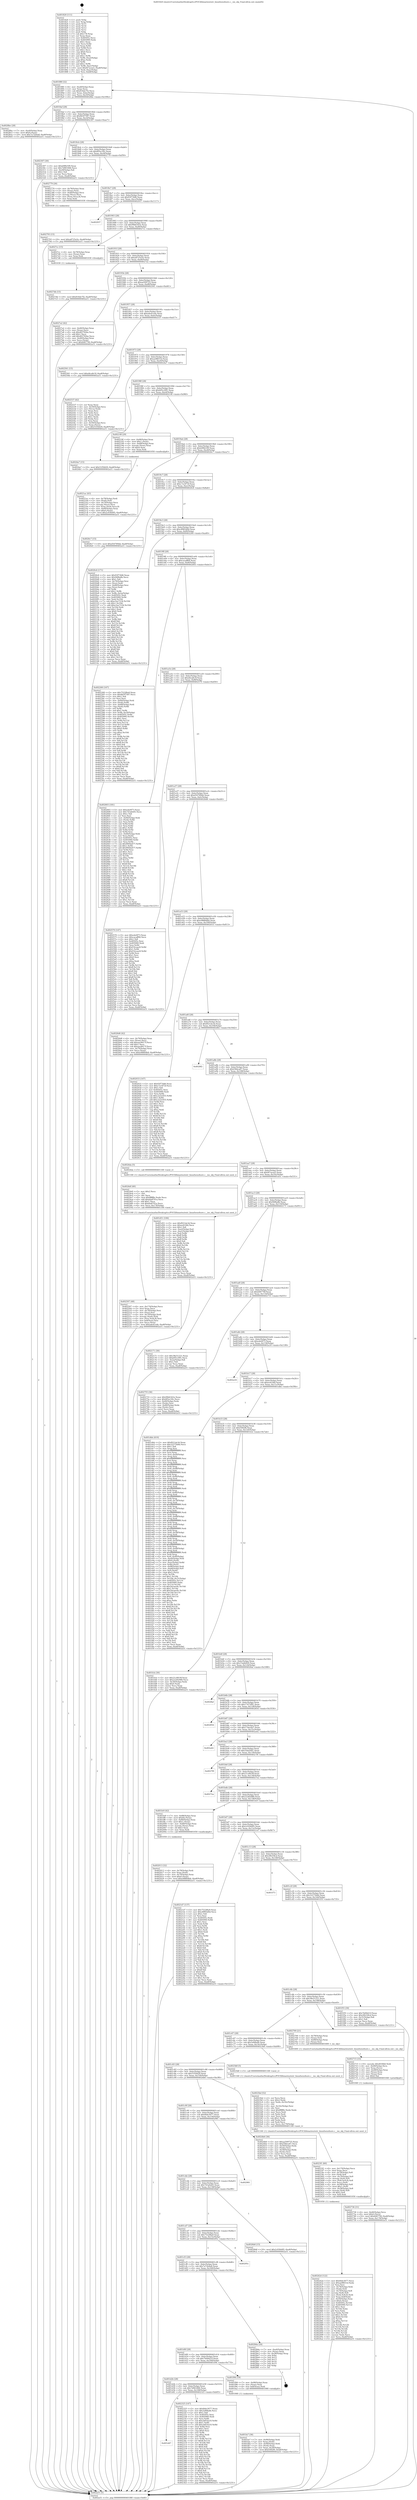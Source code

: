 digraph "0x401820" {
  label = "0x401820 (/mnt/c/Users/mathe/Desktop/tcc/POCII/binaries/extr_linuxfsexofsore.c__ios_obj_Final-ollvm.out::main(0))"
  labelloc = "t"
  node[shape=record]

  Entry [label="",width=0.3,height=0.3,shape=circle,fillcolor=black,style=filled]
  "0x40188f" [label="{
     0x40188f [32]\l
     | [instrs]\l
     &nbsp;&nbsp;0x40188f \<+6\>: mov -0xa8(%rbp),%eax\l
     &nbsp;&nbsp;0x401895 \<+2\>: mov %eax,%ecx\l
     &nbsp;&nbsp;0x401897 \<+6\>: sub $0x816de7f2,%ecx\l
     &nbsp;&nbsp;0x40189d \<+6\>: mov %eax,-0xbc(%rbp)\l
     &nbsp;&nbsp;0x4018a3 \<+6\>: mov %ecx,-0xc0(%rbp)\l
     &nbsp;&nbsp;0x4018a9 \<+6\>: je 00000000004028be \<main+0x109e\>\l
  }"]
  "0x4028be" [label="{
     0x4028be [28]\l
     | [instrs]\l
     &nbsp;&nbsp;0x4028be \<+7\>: mov -0xa0(%rbp),%rax\l
     &nbsp;&nbsp;0x4028c5 \<+6\>: movl $0x0,(%rax)\l
     &nbsp;&nbsp;0x4028cb \<+10\>: movl $0x7a72b4a8,-0xa8(%rbp)\l
     &nbsp;&nbsp;0x4028d5 \<+5\>: jmp 0000000000402a51 \<main+0x1231\>\l
  }"]
  "0x4018af" [label="{
     0x4018af [28]\l
     | [instrs]\l
     &nbsp;&nbsp;0x4018af \<+5\>: jmp 00000000004018b4 \<main+0x94\>\l
     &nbsp;&nbsp;0x4018b4 \<+6\>: mov -0xbc(%rbp),%eax\l
     &nbsp;&nbsp;0x4018ba \<+5\>: sub $0x8b5f7587,%eax\l
     &nbsp;&nbsp;0x4018bf \<+6\>: mov %eax,-0xc4(%rbp)\l
     &nbsp;&nbsp;0x4018c5 \<+6\>: je 0000000000402307 \<main+0xae7\>\l
  }"]
  Exit [label="",width=0.3,height=0.3,shape=circle,fillcolor=black,style=filled,peripheries=2]
  "0x402307" [label="{
     0x402307 [30]\l
     | [instrs]\l
     &nbsp;&nbsp;0x402307 \<+5\>: mov $0xb9f825f9,%eax\l
     &nbsp;&nbsp;0x40230c \<+5\>: mov $0x7d961666,%ecx\l
     &nbsp;&nbsp;0x402311 \<+3\>: mov -0x29(%rbp),%dl\l
     &nbsp;&nbsp;0x402314 \<+3\>: test $0x1,%dl\l
     &nbsp;&nbsp;0x402317 \<+3\>: cmovne %ecx,%eax\l
     &nbsp;&nbsp;0x40231a \<+6\>: mov %eax,-0xa8(%rbp)\l
     &nbsp;&nbsp;0x402320 \<+5\>: jmp 0000000000402a51 \<main+0x1231\>\l
  }"]
  "0x4018cb" [label="{
     0x4018cb [28]\l
     | [instrs]\l
     &nbsp;&nbsp;0x4018cb \<+5\>: jmp 00000000004018d0 \<main+0xb0\>\l
     &nbsp;&nbsp;0x4018d0 \<+6\>: mov -0xbc(%rbp),%eax\l
     &nbsp;&nbsp;0x4018d6 \<+5\>: sub $0x8f5ec50c,%eax\l
     &nbsp;&nbsp;0x4018db \<+6\>: mov %eax,-0xc8(%rbp)\l
     &nbsp;&nbsp;0x4018e1 \<+6\>: je 0000000000402779 \<main+0xf59\>\l
  }"]
  "0x4027db" [label="{
     0x4027db [15]\l
     | [instrs]\l
     &nbsp;&nbsp;0x4027db \<+10\>: movl $0x816de7f2,-0xa8(%rbp)\l
     &nbsp;&nbsp;0x4027e5 \<+5\>: jmp 0000000000402a51 \<main+0x1231\>\l
  }"]
  "0x402779" [label="{
     0x402779 [26]\l
     | [instrs]\l
     &nbsp;&nbsp;0x402779 \<+4\>: mov -0x78(%rbp),%rax\l
     &nbsp;&nbsp;0x40277d \<+3\>: mov (%rax),%rax\l
     &nbsp;&nbsp;0x402780 \<+4\>: mov -0x40(%rbp),%rcx\l
     &nbsp;&nbsp;0x402784 \<+3\>: movslq (%rcx),%rcx\l
     &nbsp;&nbsp;0x402787 \<+4\>: mov (%rax,%rcx,8),%rax\l
     &nbsp;&nbsp;0x40278b \<+3\>: mov %rax,%rdi\l
     &nbsp;&nbsp;0x40278e \<+5\>: call 0000000000401030 \<free@plt\>\l
     | [calls]\l
     &nbsp;&nbsp;0x401030 \{1\} (unknown)\l
  }"]
  "0x4018e7" [label="{
     0x4018e7 [28]\l
     | [instrs]\l
     &nbsp;&nbsp;0x4018e7 \<+5\>: jmp 00000000004018ec \<main+0xcc\>\l
     &nbsp;&nbsp;0x4018ec \<+6\>: mov -0xbc(%rbp),%eax\l
     &nbsp;&nbsp;0x4018f2 \<+5\>: sub $0x93f73fd6,%eax\l
     &nbsp;&nbsp;0x4018f7 \<+6\>: mov %eax,-0xcc(%rbp)\l
     &nbsp;&nbsp;0x4018fd \<+6\>: je 0000000000402937 \<main+0x1117\>\l
  }"]
  "0x402793" [label="{
     0x402793 [15]\l
     | [instrs]\l
     &nbsp;&nbsp;0x402793 \<+10\>: movl $0xa8725a5e,-0xa8(%rbp)\l
     &nbsp;&nbsp;0x40279d \<+5\>: jmp 0000000000402a51 \<main+0x1231\>\l
  }"]
  "0x402937" [label="{
     0x402937\l
  }", style=dashed]
  "0x401903" [label="{
     0x401903 [28]\l
     | [instrs]\l
     &nbsp;&nbsp;0x401903 \<+5\>: jmp 0000000000401908 \<main+0xe8\>\l
     &nbsp;&nbsp;0x401908 \<+6\>: mov -0xbc(%rbp),%eax\l
     &nbsp;&nbsp;0x40190e \<+5\>: sub $0x99b6343e,%eax\l
     &nbsp;&nbsp;0x401913 \<+6\>: mov %eax,-0xd0(%rbp)\l
     &nbsp;&nbsp;0x401919 \<+6\>: je 00000000004027cc \<main+0xfac\>\l
  }"]
  "0x402736" [label="{
     0x402736 [31]\l
     | [instrs]\l
     &nbsp;&nbsp;0x402736 \<+4\>: mov -0x40(%rbp),%rcx\l
     &nbsp;&nbsp;0x40273a \<+6\>: movl $0x0,(%rcx)\l
     &nbsp;&nbsp;0x402740 \<+10\>: movl $0xb06776f,-0xa8(%rbp)\l
     &nbsp;&nbsp;0x40274a \<+6\>: mov %eax,-0x178(%rbp)\l
     &nbsp;&nbsp;0x402750 \<+5\>: jmp 0000000000402a51 \<main+0x1231\>\l
  }"]
  "0x4027cc" [label="{
     0x4027cc [15]\l
     | [instrs]\l
     &nbsp;&nbsp;0x4027cc \<+4\>: mov -0x78(%rbp),%rax\l
     &nbsp;&nbsp;0x4027d0 \<+3\>: mov (%rax),%rax\l
     &nbsp;&nbsp;0x4027d3 \<+3\>: mov %rax,%rdi\l
     &nbsp;&nbsp;0x4027d6 \<+5\>: call 0000000000401030 \<free@plt\>\l
     | [calls]\l
     &nbsp;&nbsp;0x401030 \{1\} (unknown)\l
  }"]
  "0x40191f" [label="{
     0x40191f [28]\l
     | [instrs]\l
     &nbsp;&nbsp;0x40191f \<+5\>: jmp 0000000000401924 \<main+0x104\>\l
     &nbsp;&nbsp;0x401924 \<+6\>: mov -0xbc(%rbp),%eax\l
     &nbsp;&nbsp;0x40192a \<+5\>: sub $0xa8725a5e,%eax\l
     &nbsp;&nbsp;0x40192f \<+6\>: mov %eax,-0xd4(%rbp)\l
     &nbsp;&nbsp;0x401935 \<+6\>: je 00000000004027a2 \<main+0xf82\>\l
  }"]
  "0x402715" [label="{
     0x402715 [33]\l
     | [instrs]\l
     &nbsp;&nbsp;0x402715 \<+10\>: movabs $0x4030b6,%rdi\l
     &nbsp;&nbsp;0x40271f \<+4\>: mov -0x48(%rbp),%rcx\l
     &nbsp;&nbsp;0x402723 \<+3\>: mov %rax,(%rcx)\l
     &nbsp;&nbsp;0x402726 \<+4\>: mov -0x48(%rbp),%rax\l
     &nbsp;&nbsp;0x40272a \<+3\>: mov (%rax),%rax\l
     &nbsp;&nbsp;0x40272d \<+2\>: mov (%rax),%esi\l
     &nbsp;&nbsp;0x40272f \<+2\>: mov $0x0,%al\l
     &nbsp;&nbsp;0x402731 \<+5\>: call 0000000000401040 \<printf@plt\>\l
     | [calls]\l
     &nbsp;&nbsp;0x401040 \{1\} (unknown)\l
  }"]
  "0x4027a2" [label="{
     0x4027a2 [42]\l
     | [instrs]\l
     &nbsp;&nbsp;0x4027a2 \<+4\>: mov -0x40(%rbp),%rax\l
     &nbsp;&nbsp;0x4027a6 \<+2\>: mov (%rax),%ecx\l
     &nbsp;&nbsp;0x4027a8 \<+6\>: sub $0x4f2792be,%ecx\l
     &nbsp;&nbsp;0x4027ae \<+3\>: add $0x1,%ecx\l
     &nbsp;&nbsp;0x4027b1 \<+6\>: add $0x4f2792be,%ecx\l
     &nbsp;&nbsp;0x4027b7 \<+4\>: mov -0x40(%rbp),%rax\l
     &nbsp;&nbsp;0x4027bb \<+2\>: mov %ecx,(%rax)\l
     &nbsp;&nbsp;0x4027bd \<+10\>: movl $0xb06776f,-0xa8(%rbp)\l
     &nbsp;&nbsp;0x4027c7 \<+5\>: jmp 0000000000402a51 \<main+0x1231\>\l
  }"]
  "0x40193b" [label="{
     0x40193b [28]\l
     | [instrs]\l
     &nbsp;&nbsp;0x40193b \<+5\>: jmp 0000000000401940 \<main+0x120\>\l
     &nbsp;&nbsp;0x401940 \<+6\>: mov -0xbc(%rbp),%eax\l
     &nbsp;&nbsp;0x401946 \<+5\>: sub $0xaa509725,%eax\l
     &nbsp;&nbsp;0x40194b \<+6\>: mov %eax,-0xd8(%rbp)\l
     &nbsp;&nbsp;0x401951 \<+6\>: je 0000000000402561 \<main+0xd41\>\l
  }"]
  "0x402507" [label="{
     0x402507 [48]\l
     | [instrs]\l
     &nbsp;&nbsp;0x402507 \<+6\>: mov -0x174(%rbp),%ecx\l
     &nbsp;&nbsp;0x40250d \<+3\>: imul %eax,%ecx\l
     &nbsp;&nbsp;0x402510 \<+4\>: mov -0x78(%rbp),%rsi\l
     &nbsp;&nbsp;0x402514 \<+3\>: mov (%rsi),%rsi\l
     &nbsp;&nbsp;0x402517 \<+4\>: mov -0x70(%rbp),%rdi\l
     &nbsp;&nbsp;0x40251b \<+3\>: movslq (%rdi),%rdi\l
     &nbsp;&nbsp;0x40251e \<+4\>: mov (%rsi,%rdi,8),%rsi\l
     &nbsp;&nbsp;0x402522 \<+4\>: mov 0x8(%rsi),%rsi\l
     &nbsp;&nbsp;0x402526 \<+2\>: mov %ecx,(%rsi)\l
     &nbsp;&nbsp;0x402528 \<+10\>: movl $0xade41ede,-0xa8(%rbp)\l
     &nbsp;&nbsp;0x402532 \<+5\>: jmp 0000000000402a51 \<main+0x1231\>\l
  }"]
  "0x402561" [label="{
     0x402561 [15]\l
     | [instrs]\l
     &nbsp;&nbsp;0x402561 \<+10\>: movl $0xd4ca8c5f,-0xa8(%rbp)\l
     &nbsp;&nbsp;0x40256b \<+5\>: jmp 0000000000402a51 \<main+0x1231\>\l
  }"]
  "0x401957" [label="{
     0x401957 [28]\l
     | [instrs]\l
     &nbsp;&nbsp;0x401957 \<+5\>: jmp 000000000040195c \<main+0x13c\>\l
     &nbsp;&nbsp;0x40195c \<+6\>: mov -0xbc(%rbp),%eax\l
     &nbsp;&nbsp;0x401962 \<+5\>: sub $0xade41ede,%eax\l
     &nbsp;&nbsp;0x401967 \<+6\>: mov %eax,-0xdc(%rbp)\l
     &nbsp;&nbsp;0x40196d \<+6\>: je 0000000000402537 \<main+0xd17\>\l
  }"]
  "0x4024df" [label="{
     0x4024df [40]\l
     | [instrs]\l
     &nbsp;&nbsp;0x4024df \<+5\>: mov $0x2,%ecx\l
     &nbsp;&nbsp;0x4024e4 \<+1\>: cltd\l
     &nbsp;&nbsp;0x4024e5 \<+2\>: idiv %ecx\l
     &nbsp;&nbsp;0x4024e7 \<+6\>: imul $0xfffffffe,%edx,%ecx\l
     &nbsp;&nbsp;0x4024ed \<+6\>: add $0xbfa8701a,%ecx\l
     &nbsp;&nbsp;0x4024f3 \<+3\>: add $0x1,%ecx\l
     &nbsp;&nbsp;0x4024f6 \<+6\>: sub $0xbfa8701a,%ecx\l
     &nbsp;&nbsp;0x4024fc \<+6\>: mov %ecx,-0x174(%rbp)\l
     &nbsp;&nbsp;0x402502 \<+5\>: call 0000000000401160 \<next_i\>\l
     | [calls]\l
     &nbsp;&nbsp;0x401160 \{1\} (/mnt/c/Users/mathe/Desktop/tcc/POCII/binaries/extr_linuxfsexofsore.c__ios_obj_Final-ollvm.out::next_i)\l
  }"]
  "0x402537" [label="{
     0x402537 [42]\l
     | [instrs]\l
     &nbsp;&nbsp;0x402537 \<+2\>: xor %eax,%eax\l
     &nbsp;&nbsp;0x402539 \<+4\>: mov -0x50(%rbp),%rcx\l
     &nbsp;&nbsp;0x40253d \<+2\>: mov (%rcx),%edx\l
     &nbsp;&nbsp;0x40253f \<+2\>: mov %eax,%esi\l
     &nbsp;&nbsp;0x402541 \<+2\>: sub %edx,%esi\l
     &nbsp;&nbsp;0x402543 \<+2\>: mov %eax,%edx\l
     &nbsp;&nbsp;0x402545 \<+3\>: sub $0x1,%edx\l
     &nbsp;&nbsp;0x402548 \<+2\>: add %edx,%esi\l
     &nbsp;&nbsp;0x40254a \<+2\>: sub %esi,%eax\l
     &nbsp;&nbsp;0x40254c \<+4\>: mov -0x50(%rbp),%rcx\l
     &nbsp;&nbsp;0x402550 \<+2\>: mov %eax,(%rcx)\l
     &nbsp;&nbsp;0x402552 \<+10\>: movl $0x51f5fd29,-0xa8(%rbp)\l
     &nbsp;&nbsp;0x40255c \<+5\>: jmp 0000000000402a51 \<main+0x1231\>\l
  }"]
  "0x401973" [label="{
     0x401973 [28]\l
     | [instrs]\l
     &nbsp;&nbsp;0x401973 \<+5\>: jmp 0000000000401978 \<main+0x158\>\l
     &nbsp;&nbsp;0x401978 \<+6\>: mov -0xbc(%rbp),%eax\l
     &nbsp;&nbsp;0x40197e \<+5\>: sub $0xaef8831d,%eax\l
     &nbsp;&nbsp;0x401983 \<+6\>: mov %eax,-0xe0(%rbp)\l
     &nbsp;&nbsp;0x401989 \<+6\>: je 00000000004024a7 \<main+0xc87\>\l
  }"]
  "0x40242d" [label="{
     0x40242d [122]\l
     | [instrs]\l
     &nbsp;&nbsp;0x40242d \<+5\>: mov $0x6bfe3077,%ecx\l
     &nbsp;&nbsp;0x402432 \<+5\>: mov $0xaef8831d,%edx\l
     &nbsp;&nbsp;0x402437 \<+2\>: xor %esi,%esi\l
     &nbsp;&nbsp;0x402439 \<+4\>: mov -0x78(%rbp),%rdi\l
     &nbsp;&nbsp;0x40243d \<+3\>: mov (%rdi),%rdi\l
     &nbsp;&nbsp;0x402440 \<+4\>: mov -0x70(%rbp),%r8\l
     &nbsp;&nbsp;0x402444 \<+3\>: movslq (%r8),%r8\l
     &nbsp;&nbsp;0x402447 \<+4\>: mov (%rdi,%r8,8),%rdi\l
     &nbsp;&nbsp;0x40244b \<+4\>: mov %rax,0x8(%rdi)\l
     &nbsp;&nbsp;0x40244f \<+4\>: mov -0x50(%rbp),%rax\l
     &nbsp;&nbsp;0x402453 \<+6\>: movl $0x0,(%rax)\l
     &nbsp;&nbsp;0x402459 \<+8\>: mov 0x40505c,%r10d\l
     &nbsp;&nbsp;0x402461 \<+8\>: mov 0x405060,%r11d\l
     &nbsp;&nbsp;0x402469 \<+3\>: sub $0x1,%esi\l
     &nbsp;&nbsp;0x40246c \<+3\>: mov %r10d,%ebx\l
     &nbsp;&nbsp;0x40246f \<+2\>: add %esi,%ebx\l
     &nbsp;&nbsp;0x402471 \<+4\>: imul %ebx,%r10d\l
     &nbsp;&nbsp;0x402475 \<+4\>: and $0x1,%r10d\l
     &nbsp;&nbsp;0x402479 \<+4\>: cmp $0x0,%r10d\l
     &nbsp;&nbsp;0x40247d \<+4\>: sete %r14b\l
     &nbsp;&nbsp;0x402481 \<+4\>: cmp $0xa,%r11d\l
     &nbsp;&nbsp;0x402485 \<+4\>: setl %r15b\l
     &nbsp;&nbsp;0x402489 \<+3\>: mov %r14b,%r12b\l
     &nbsp;&nbsp;0x40248c \<+3\>: and %r15b,%r12b\l
     &nbsp;&nbsp;0x40248f \<+3\>: xor %r15b,%r14b\l
     &nbsp;&nbsp;0x402492 \<+3\>: or %r14b,%r12b\l
     &nbsp;&nbsp;0x402495 \<+4\>: test $0x1,%r12b\l
     &nbsp;&nbsp;0x402499 \<+3\>: cmovne %edx,%ecx\l
     &nbsp;&nbsp;0x40249c \<+6\>: mov %ecx,-0xa8(%rbp)\l
     &nbsp;&nbsp;0x4024a2 \<+5\>: jmp 0000000000402a51 \<main+0x1231\>\l
  }"]
  "0x4024a7" [label="{
     0x4024a7 [15]\l
     | [instrs]\l
     &nbsp;&nbsp;0x4024a7 \<+10\>: movl $0x51f5fd29,-0xa8(%rbp)\l
     &nbsp;&nbsp;0x4024b1 \<+5\>: jmp 0000000000402a51 \<main+0x1231\>\l
  }"]
  "0x40198f" [label="{
     0x40198f [28]\l
     | [instrs]\l
     &nbsp;&nbsp;0x40198f \<+5\>: jmp 0000000000401994 \<main+0x174\>\l
     &nbsp;&nbsp;0x401994 \<+6\>: mov -0xbc(%rbp),%eax\l
     &nbsp;&nbsp;0x40199a \<+5\>: sub $0xb95c29f1,%eax\l
     &nbsp;&nbsp;0x40199f \<+6\>: mov %eax,-0xe4(%rbp)\l
     &nbsp;&nbsp;0x4019a5 \<+6\>: je 000000000040218f \<main+0x96f\>\l
  }"]
  "0x4023f1" [label="{
     0x4023f1 [60]\l
     | [instrs]\l
     &nbsp;&nbsp;0x4023f1 \<+6\>: mov -0x170(%rbp),%ecx\l
     &nbsp;&nbsp;0x4023f7 \<+3\>: imul %eax,%ecx\l
     &nbsp;&nbsp;0x4023fa \<+4\>: mov -0x78(%rbp),%r8\l
     &nbsp;&nbsp;0x4023fe \<+3\>: mov (%r8),%r8\l
     &nbsp;&nbsp;0x402401 \<+4\>: mov -0x70(%rbp),%r9\l
     &nbsp;&nbsp;0x402405 \<+3\>: movslq (%r9),%r9\l
     &nbsp;&nbsp;0x402408 \<+4\>: mov (%r8,%r9,8),%r8\l
     &nbsp;&nbsp;0x40240c \<+3\>: mov %ecx,(%r8)\l
     &nbsp;&nbsp;0x40240f \<+4\>: mov -0x58(%rbp),%r8\l
     &nbsp;&nbsp;0x402413 \<+7\>: movl $0x1,(%r8)\l
     &nbsp;&nbsp;0x40241a \<+4\>: mov -0x58(%rbp),%r8\l
     &nbsp;&nbsp;0x40241e \<+3\>: movslq (%r8),%r8\l
     &nbsp;&nbsp;0x402421 \<+4\>: shl $0x2,%r8\l
     &nbsp;&nbsp;0x402425 \<+3\>: mov %r8,%rdi\l
     &nbsp;&nbsp;0x402428 \<+5\>: call 0000000000401050 \<malloc@plt\>\l
     | [calls]\l
     &nbsp;&nbsp;0x401050 \{1\} (unknown)\l
  }"]
  "0x40218f" [label="{
     0x40218f [29]\l
     | [instrs]\l
     &nbsp;&nbsp;0x40218f \<+4\>: mov -0x68(%rbp),%rax\l
     &nbsp;&nbsp;0x402193 \<+6\>: movl $0x1,(%rax)\l
     &nbsp;&nbsp;0x402199 \<+4\>: mov -0x68(%rbp),%rax\l
     &nbsp;&nbsp;0x40219d \<+3\>: movslq (%rax),%rax\l
     &nbsp;&nbsp;0x4021a0 \<+4\>: shl $0x4,%rax\l
     &nbsp;&nbsp;0x4021a4 \<+3\>: mov %rax,%rdi\l
     &nbsp;&nbsp;0x4021a7 \<+5\>: call 0000000000401050 \<malloc@plt\>\l
     | [calls]\l
     &nbsp;&nbsp;0x401050 \{1\} (unknown)\l
  }"]
  "0x4019ab" [label="{
     0x4019ab [28]\l
     | [instrs]\l
     &nbsp;&nbsp;0x4019ab \<+5\>: jmp 00000000004019b0 \<main+0x190\>\l
     &nbsp;&nbsp;0x4019b0 \<+6\>: mov -0xbc(%rbp),%eax\l
     &nbsp;&nbsp;0x4019b6 \<+5\>: sub $0xb9f825f9,%eax\l
     &nbsp;&nbsp;0x4019bb \<+6\>: mov %eax,-0xe8(%rbp)\l
     &nbsp;&nbsp;0x4019c1 \<+6\>: je 00000000004026c7 \<main+0xea7\>\l
  }"]
  "0x4023bd" [label="{
     0x4023bd [52]\l
     | [instrs]\l
     &nbsp;&nbsp;0x4023bd \<+2\>: xor %ecx,%ecx\l
     &nbsp;&nbsp;0x4023bf \<+5\>: mov $0x2,%edx\l
     &nbsp;&nbsp;0x4023c4 \<+6\>: mov %edx,-0x16c(%rbp)\l
     &nbsp;&nbsp;0x4023ca \<+1\>: cltd\l
     &nbsp;&nbsp;0x4023cb \<+6\>: mov -0x16c(%rbp),%esi\l
     &nbsp;&nbsp;0x4023d1 \<+2\>: idiv %esi\l
     &nbsp;&nbsp;0x4023d3 \<+6\>: imul $0xfffffffe,%edx,%edx\l
     &nbsp;&nbsp;0x4023d9 \<+2\>: mov %ecx,%edi\l
     &nbsp;&nbsp;0x4023db \<+2\>: sub %edx,%edi\l
     &nbsp;&nbsp;0x4023dd \<+2\>: mov %ecx,%edx\l
     &nbsp;&nbsp;0x4023df \<+3\>: sub $0x1,%edx\l
     &nbsp;&nbsp;0x4023e2 \<+2\>: add %edx,%edi\l
     &nbsp;&nbsp;0x4023e4 \<+2\>: sub %edi,%ecx\l
     &nbsp;&nbsp;0x4023e6 \<+6\>: mov %ecx,-0x170(%rbp)\l
     &nbsp;&nbsp;0x4023ec \<+5\>: call 0000000000401160 \<next_i\>\l
     | [calls]\l
     &nbsp;&nbsp;0x401160 \{1\} (/mnt/c/Users/mathe/Desktop/tcc/POCII/binaries/extr_linuxfsexofsore.c__ios_obj_Final-ollvm.out::next_i)\l
  }"]
  "0x4026c7" [label="{
     0x4026c7 [15]\l
     | [instrs]\l
     &nbsp;&nbsp;0x4026c7 \<+10\>: movl $0xd54769dd,-0xa8(%rbp)\l
     &nbsp;&nbsp;0x4026d1 \<+5\>: jmp 0000000000402a51 \<main+0x1231\>\l
  }"]
  "0x4019c7" [label="{
     0x4019c7 [28]\l
     | [instrs]\l
     &nbsp;&nbsp;0x4019c7 \<+5\>: jmp 00000000004019cc \<main+0x1ac\>\l
     &nbsp;&nbsp;0x4019cc \<+6\>: mov -0xbc(%rbp),%eax\l
     &nbsp;&nbsp;0x4019d2 \<+5\>: sub $0xc7a1872f,%eax\l
     &nbsp;&nbsp;0x4019d7 \<+6\>: mov %eax,-0xec(%rbp)\l
     &nbsp;&nbsp;0x4019dd \<+6\>: je 00000000004020c6 \<main+0x8a6\>\l
  }"]
  "0x401d47" [label="{
     0x401d47\l
  }", style=dashed]
  "0x4020c6" [label="{
     0x4020c6 [171]\l
     | [instrs]\l
     &nbsp;&nbsp;0x4020c6 \<+5\>: mov $0x93f73fd6,%eax\l
     &nbsp;&nbsp;0x4020cb \<+5\>: mov $0x94f8a8b,%ecx\l
     &nbsp;&nbsp;0x4020d0 \<+2\>: mov $0x1,%dl\l
     &nbsp;&nbsp;0x4020d2 \<+4\>: mov -0x70(%rbp),%rsi\l
     &nbsp;&nbsp;0x4020d6 \<+2\>: mov (%rsi),%edi\l
     &nbsp;&nbsp;0x4020d8 \<+4\>: mov -0x80(%rbp),%rsi\l
     &nbsp;&nbsp;0x4020dc \<+2\>: cmp (%rsi),%edi\l
     &nbsp;&nbsp;0x4020de \<+4\>: setl %r8b\l
     &nbsp;&nbsp;0x4020e2 \<+4\>: and $0x1,%r8b\l
     &nbsp;&nbsp;0x4020e6 \<+4\>: mov %r8b,-0x2a(%rbp)\l
     &nbsp;&nbsp;0x4020ea \<+7\>: mov 0x40505c,%edi\l
     &nbsp;&nbsp;0x4020f1 \<+8\>: mov 0x405060,%r9d\l
     &nbsp;&nbsp;0x4020f9 \<+3\>: mov %edi,%r10d\l
     &nbsp;&nbsp;0x4020fc \<+7\>: sub $0xe3ee7234,%r10d\l
     &nbsp;&nbsp;0x402103 \<+4\>: sub $0x1,%r10d\l
     &nbsp;&nbsp;0x402107 \<+7\>: add $0xe3ee7234,%r10d\l
     &nbsp;&nbsp;0x40210e \<+4\>: imul %r10d,%edi\l
     &nbsp;&nbsp;0x402112 \<+3\>: and $0x1,%edi\l
     &nbsp;&nbsp;0x402115 \<+3\>: cmp $0x0,%edi\l
     &nbsp;&nbsp;0x402118 \<+4\>: sete %r8b\l
     &nbsp;&nbsp;0x40211c \<+4\>: cmp $0xa,%r9d\l
     &nbsp;&nbsp;0x402120 \<+4\>: setl %r11b\l
     &nbsp;&nbsp;0x402124 \<+3\>: mov %r8b,%bl\l
     &nbsp;&nbsp;0x402127 \<+3\>: xor $0xff,%bl\l
     &nbsp;&nbsp;0x40212a \<+3\>: mov %r11b,%r14b\l
     &nbsp;&nbsp;0x40212d \<+4\>: xor $0xff,%r14b\l
     &nbsp;&nbsp;0x402131 \<+3\>: xor $0x0,%dl\l
     &nbsp;&nbsp;0x402134 \<+3\>: mov %bl,%r15b\l
     &nbsp;&nbsp;0x402137 \<+4\>: and $0x0,%r15b\l
     &nbsp;&nbsp;0x40213b \<+3\>: and %dl,%r8b\l
     &nbsp;&nbsp;0x40213e \<+3\>: mov %r14b,%r12b\l
     &nbsp;&nbsp;0x402141 \<+4\>: and $0x0,%r12b\l
     &nbsp;&nbsp;0x402145 \<+3\>: and %dl,%r11b\l
     &nbsp;&nbsp;0x402148 \<+3\>: or %r8b,%r15b\l
     &nbsp;&nbsp;0x40214b \<+3\>: or %r11b,%r12b\l
     &nbsp;&nbsp;0x40214e \<+3\>: xor %r12b,%r15b\l
     &nbsp;&nbsp;0x402151 \<+3\>: or %r14b,%bl\l
     &nbsp;&nbsp;0x402154 \<+3\>: xor $0xff,%bl\l
     &nbsp;&nbsp;0x402157 \<+3\>: or $0x0,%dl\l
     &nbsp;&nbsp;0x40215a \<+2\>: and %dl,%bl\l
     &nbsp;&nbsp;0x40215c \<+3\>: or %bl,%r15b\l
     &nbsp;&nbsp;0x40215f \<+4\>: test $0x1,%r15b\l
     &nbsp;&nbsp;0x402163 \<+3\>: cmovne %ecx,%eax\l
     &nbsp;&nbsp;0x402166 \<+6\>: mov %eax,-0xa8(%rbp)\l
     &nbsp;&nbsp;0x40216c \<+5\>: jmp 0000000000402a51 \<main+0x1231\>\l
  }"]
  "0x4019e3" [label="{
     0x4019e3 [28]\l
     | [instrs]\l
     &nbsp;&nbsp;0x4019e3 \<+5\>: jmp 00000000004019e8 \<main+0x1c8\>\l
     &nbsp;&nbsp;0x4019e8 \<+6\>: mov -0xbc(%rbp),%eax\l
     &nbsp;&nbsp;0x4019ee \<+5\>: sub $0xc8965d0d,%eax\l
     &nbsp;&nbsp;0x4019f3 \<+6\>: mov %eax,-0xf0(%rbp)\l
     &nbsp;&nbsp;0x4019f9 \<+6\>: je 0000000000402260 \<main+0xa40\>\l
  }"]
  "0x402325" [label="{
     0x402325 [147]\l
     | [instrs]\l
     &nbsp;&nbsp;0x402325 \<+5\>: mov $0x6bfe3077,%eax\l
     &nbsp;&nbsp;0x40232a \<+5\>: mov $0x3e8f4afb,%ecx\l
     &nbsp;&nbsp;0x40232f \<+2\>: mov $0x1,%dl\l
     &nbsp;&nbsp;0x402331 \<+7\>: mov 0x40505c,%esi\l
     &nbsp;&nbsp;0x402338 \<+7\>: mov 0x405060,%edi\l
     &nbsp;&nbsp;0x40233f \<+3\>: mov %esi,%r8d\l
     &nbsp;&nbsp;0x402342 \<+7\>: sub $0xcb81ba10,%r8d\l
     &nbsp;&nbsp;0x402349 \<+4\>: sub $0x1,%r8d\l
     &nbsp;&nbsp;0x40234d \<+7\>: add $0xcb81ba10,%r8d\l
     &nbsp;&nbsp;0x402354 \<+4\>: imul %r8d,%esi\l
     &nbsp;&nbsp;0x402358 \<+3\>: and $0x1,%esi\l
     &nbsp;&nbsp;0x40235b \<+3\>: cmp $0x0,%esi\l
     &nbsp;&nbsp;0x40235e \<+4\>: sete %r9b\l
     &nbsp;&nbsp;0x402362 \<+3\>: cmp $0xa,%edi\l
     &nbsp;&nbsp;0x402365 \<+4\>: setl %r10b\l
     &nbsp;&nbsp;0x402369 \<+3\>: mov %r9b,%r11b\l
     &nbsp;&nbsp;0x40236c \<+4\>: xor $0xff,%r11b\l
     &nbsp;&nbsp;0x402370 \<+3\>: mov %r10b,%bl\l
     &nbsp;&nbsp;0x402373 \<+3\>: xor $0xff,%bl\l
     &nbsp;&nbsp;0x402376 \<+3\>: xor $0x0,%dl\l
     &nbsp;&nbsp;0x402379 \<+3\>: mov %r11b,%r14b\l
     &nbsp;&nbsp;0x40237c \<+4\>: and $0x0,%r14b\l
     &nbsp;&nbsp;0x402380 \<+3\>: and %dl,%r9b\l
     &nbsp;&nbsp;0x402383 \<+3\>: mov %bl,%r15b\l
     &nbsp;&nbsp;0x402386 \<+4\>: and $0x0,%r15b\l
     &nbsp;&nbsp;0x40238a \<+3\>: and %dl,%r10b\l
     &nbsp;&nbsp;0x40238d \<+3\>: or %r9b,%r14b\l
     &nbsp;&nbsp;0x402390 \<+3\>: or %r10b,%r15b\l
     &nbsp;&nbsp;0x402393 \<+3\>: xor %r15b,%r14b\l
     &nbsp;&nbsp;0x402396 \<+3\>: or %bl,%r11b\l
     &nbsp;&nbsp;0x402399 \<+4\>: xor $0xff,%r11b\l
     &nbsp;&nbsp;0x40239d \<+3\>: or $0x0,%dl\l
     &nbsp;&nbsp;0x4023a0 \<+3\>: and %dl,%r11b\l
     &nbsp;&nbsp;0x4023a3 \<+3\>: or %r11b,%r14b\l
     &nbsp;&nbsp;0x4023a6 \<+4\>: test $0x1,%r14b\l
     &nbsp;&nbsp;0x4023aa \<+3\>: cmovne %ecx,%eax\l
     &nbsp;&nbsp;0x4023ad \<+6\>: mov %eax,-0xa8(%rbp)\l
     &nbsp;&nbsp;0x4023b3 \<+5\>: jmp 0000000000402a51 \<main+0x1231\>\l
  }"]
  "0x402260" [label="{
     0x402260 [167]\l
     | [instrs]\l
     &nbsp;&nbsp;0x402260 \<+5\>: mov $0x7522f6a9,%eax\l
     &nbsp;&nbsp;0x402265 \<+5\>: mov $0x8b5f7587,%ecx\l
     &nbsp;&nbsp;0x40226a \<+2\>: mov $0x1,%dl\l
     &nbsp;&nbsp;0x40226c \<+2\>: xor %esi,%esi\l
     &nbsp;&nbsp;0x40226e \<+4\>: mov -0x60(%rbp),%rdi\l
     &nbsp;&nbsp;0x402272 \<+3\>: mov (%rdi),%r8d\l
     &nbsp;&nbsp;0x402275 \<+4\>: mov -0x68(%rbp),%rdi\l
     &nbsp;&nbsp;0x402279 \<+3\>: cmp (%rdi),%r8d\l
     &nbsp;&nbsp;0x40227c \<+4\>: setl %r9b\l
     &nbsp;&nbsp;0x402280 \<+4\>: and $0x1,%r9b\l
     &nbsp;&nbsp;0x402284 \<+4\>: mov %r9b,-0x29(%rbp)\l
     &nbsp;&nbsp;0x402288 \<+8\>: mov 0x40505c,%r8d\l
     &nbsp;&nbsp;0x402290 \<+8\>: mov 0x405060,%r10d\l
     &nbsp;&nbsp;0x402298 \<+3\>: sub $0x1,%esi\l
     &nbsp;&nbsp;0x40229b \<+3\>: mov %r8d,%r11d\l
     &nbsp;&nbsp;0x40229e \<+3\>: add %esi,%r11d\l
     &nbsp;&nbsp;0x4022a1 \<+4\>: imul %r11d,%r8d\l
     &nbsp;&nbsp;0x4022a5 \<+4\>: and $0x1,%r8d\l
     &nbsp;&nbsp;0x4022a9 \<+4\>: cmp $0x0,%r8d\l
     &nbsp;&nbsp;0x4022ad \<+4\>: sete %r9b\l
     &nbsp;&nbsp;0x4022b1 \<+4\>: cmp $0xa,%r10d\l
     &nbsp;&nbsp;0x4022b5 \<+3\>: setl %bl\l
     &nbsp;&nbsp;0x4022b8 \<+3\>: mov %r9b,%r14b\l
     &nbsp;&nbsp;0x4022bb \<+4\>: xor $0xff,%r14b\l
     &nbsp;&nbsp;0x4022bf \<+3\>: mov %bl,%r15b\l
     &nbsp;&nbsp;0x4022c2 \<+4\>: xor $0xff,%r15b\l
     &nbsp;&nbsp;0x4022c6 \<+3\>: xor $0x0,%dl\l
     &nbsp;&nbsp;0x4022c9 \<+3\>: mov %r14b,%r12b\l
     &nbsp;&nbsp;0x4022cc \<+4\>: and $0x0,%r12b\l
     &nbsp;&nbsp;0x4022d0 \<+3\>: and %dl,%r9b\l
     &nbsp;&nbsp;0x4022d3 \<+3\>: mov %r15b,%r13b\l
     &nbsp;&nbsp;0x4022d6 \<+4\>: and $0x0,%r13b\l
     &nbsp;&nbsp;0x4022da \<+2\>: and %dl,%bl\l
     &nbsp;&nbsp;0x4022dc \<+3\>: or %r9b,%r12b\l
     &nbsp;&nbsp;0x4022df \<+3\>: or %bl,%r13b\l
     &nbsp;&nbsp;0x4022e2 \<+3\>: xor %r13b,%r12b\l
     &nbsp;&nbsp;0x4022e5 \<+3\>: or %r15b,%r14b\l
     &nbsp;&nbsp;0x4022e8 \<+4\>: xor $0xff,%r14b\l
     &nbsp;&nbsp;0x4022ec \<+3\>: or $0x0,%dl\l
     &nbsp;&nbsp;0x4022ef \<+3\>: and %dl,%r14b\l
     &nbsp;&nbsp;0x4022f2 \<+3\>: or %r14b,%r12b\l
     &nbsp;&nbsp;0x4022f5 \<+4\>: test $0x1,%r12b\l
     &nbsp;&nbsp;0x4022f9 \<+3\>: cmovne %ecx,%eax\l
     &nbsp;&nbsp;0x4022fc \<+6\>: mov %eax,-0xa8(%rbp)\l
     &nbsp;&nbsp;0x402302 \<+5\>: jmp 0000000000402a51 \<main+0x1231\>\l
  }"]
  "0x4019ff" [label="{
     0x4019ff [28]\l
     | [instrs]\l
     &nbsp;&nbsp;0x4019ff \<+5\>: jmp 0000000000401a04 \<main+0x1e4\>\l
     &nbsp;&nbsp;0x401a04 \<+6\>: mov -0xbc(%rbp),%eax\l
     &nbsp;&nbsp;0x401a0a \<+5\>: sub $0xcacaff04,%eax\l
     &nbsp;&nbsp;0x401a0f \<+6\>: mov %eax,-0xf4(%rbp)\l
     &nbsp;&nbsp;0x401a15 \<+6\>: je 0000000000402603 \<main+0xde3\>\l
  }"]
  "0x4021ac" [label="{
     0x4021ac [43]\l
     | [instrs]\l
     &nbsp;&nbsp;0x4021ac \<+4\>: mov -0x78(%rbp),%rdi\l
     &nbsp;&nbsp;0x4021b0 \<+3\>: mov (%rdi),%rdi\l
     &nbsp;&nbsp;0x4021b3 \<+4\>: mov -0x70(%rbp),%rcx\l
     &nbsp;&nbsp;0x4021b7 \<+3\>: movslq (%rcx),%rcx\l
     &nbsp;&nbsp;0x4021ba \<+4\>: mov %rax,(%rdi,%rcx,8)\l
     &nbsp;&nbsp;0x4021be \<+4\>: mov -0x60(%rbp),%rax\l
     &nbsp;&nbsp;0x4021c2 \<+6\>: movl $0x0,(%rax)\l
     &nbsp;&nbsp;0x4021c8 \<+10\>: movl $0x2c936d95,-0xa8(%rbp)\l
     &nbsp;&nbsp;0x4021d2 \<+5\>: jmp 0000000000402a51 \<main+0x1231\>\l
  }"]
  "0x402603" [label="{
     0x402603 [181]\l
     | [instrs]\l
     &nbsp;&nbsp;0x402603 \<+5\>: mov $0xede0f73,%eax\l
     &nbsp;&nbsp;0x402608 \<+5\>: mov $0x743a0e65,%ecx\l
     &nbsp;&nbsp;0x40260d \<+2\>: mov $0x1,%dl\l
     &nbsp;&nbsp;0x40260f \<+2\>: xor %esi,%esi\l
     &nbsp;&nbsp;0x402611 \<+4\>: mov -0x60(%rbp),%rdi\l
     &nbsp;&nbsp;0x402615 \<+3\>: mov (%rdi),%r8d\l
     &nbsp;&nbsp;0x402618 \<+3\>: mov %esi,%r9d\l
     &nbsp;&nbsp;0x40261b \<+3\>: sub %r8d,%r9d\l
     &nbsp;&nbsp;0x40261e \<+3\>: mov %esi,%r8d\l
     &nbsp;&nbsp;0x402621 \<+4\>: sub $0x1,%r8d\l
     &nbsp;&nbsp;0x402625 \<+3\>: add %r8d,%r9d\l
     &nbsp;&nbsp;0x402628 \<+3\>: sub %r9d,%esi\l
     &nbsp;&nbsp;0x40262b \<+4\>: mov -0x60(%rbp),%rdi\l
     &nbsp;&nbsp;0x40262f \<+2\>: mov %esi,(%rdi)\l
     &nbsp;&nbsp;0x402631 \<+7\>: mov 0x40505c,%esi\l
     &nbsp;&nbsp;0x402638 \<+8\>: mov 0x405060,%r8d\l
     &nbsp;&nbsp;0x402640 \<+3\>: mov %esi,%r9d\l
     &nbsp;&nbsp;0x402643 \<+7\>: sub $0x9004a677,%r9d\l
     &nbsp;&nbsp;0x40264a \<+4\>: sub $0x1,%r9d\l
     &nbsp;&nbsp;0x40264e \<+7\>: add $0x9004a677,%r9d\l
     &nbsp;&nbsp;0x402655 \<+4\>: imul %r9d,%esi\l
     &nbsp;&nbsp;0x402659 \<+3\>: and $0x1,%esi\l
     &nbsp;&nbsp;0x40265c \<+3\>: cmp $0x0,%esi\l
     &nbsp;&nbsp;0x40265f \<+4\>: sete %r10b\l
     &nbsp;&nbsp;0x402663 \<+4\>: cmp $0xa,%r8d\l
     &nbsp;&nbsp;0x402667 \<+4\>: setl %r11b\l
     &nbsp;&nbsp;0x40266b \<+3\>: mov %r10b,%bl\l
     &nbsp;&nbsp;0x40266e \<+3\>: xor $0xff,%bl\l
     &nbsp;&nbsp;0x402671 \<+3\>: mov %r11b,%r14b\l
     &nbsp;&nbsp;0x402674 \<+4\>: xor $0xff,%r14b\l
     &nbsp;&nbsp;0x402678 \<+3\>: xor $0x1,%dl\l
     &nbsp;&nbsp;0x40267b \<+3\>: mov %bl,%r15b\l
     &nbsp;&nbsp;0x40267e \<+4\>: and $0xff,%r15b\l
     &nbsp;&nbsp;0x402682 \<+3\>: and %dl,%r10b\l
     &nbsp;&nbsp;0x402685 \<+3\>: mov %r14b,%r12b\l
     &nbsp;&nbsp;0x402688 \<+4\>: and $0xff,%r12b\l
     &nbsp;&nbsp;0x40268c \<+3\>: and %dl,%r11b\l
     &nbsp;&nbsp;0x40268f \<+3\>: or %r10b,%r15b\l
     &nbsp;&nbsp;0x402692 \<+3\>: or %r11b,%r12b\l
     &nbsp;&nbsp;0x402695 \<+3\>: xor %r12b,%r15b\l
     &nbsp;&nbsp;0x402698 \<+3\>: or %r14b,%bl\l
     &nbsp;&nbsp;0x40269b \<+3\>: xor $0xff,%bl\l
     &nbsp;&nbsp;0x40269e \<+3\>: or $0x1,%dl\l
     &nbsp;&nbsp;0x4026a1 \<+2\>: and %dl,%bl\l
     &nbsp;&nbsp;0x4026a3 \<+3\>: or %bl,%r15b\l
     &nbsp;&nbsp;0x4026a6 \<+4\>: test $0x1,%r15b\l
     &nbsp;&nbsp;0x4026aa \<+3\>: cmovne %ecx,%eax\l
     &nbsp;&nbsp;0x4026ad \<+6\>: mov %eax,-0xa8(%rbp)\l
     &nbsp;&nbsp;0x4026b3 \<+5\>: jmp 0000000000402a51 \<main+0x1231\>\l
  }"]
  "0x401a1b" [label="{
     0x401a1b [28]\l
     | [instrs]\l
     &nbsp;&nbsp;0x401a1b \<+5\>: jmp 0000000000401a20 \<main+0x200\>\l
     &nbsp;&nbsp;0x401a20 \<+6\>: mov -0xbc(%rbp),%eax\l
     &nbsp;&nbsp;0x401a26 \<+5\>: sub $0xd4ca8c5f,%eax\l
     &nbsp;&nbsp;0x401a2b \<+6\>: mov %eax,-0xf8(%rbp)\l
     &nbsp;&nbsp;0x401a31 \<+6\>: je 0000000000402570 \<main+0xd50\>\l
  }"]
  "0x402013" [label="{
     0x402013 [32]\l
     | [instrs]\l
     &nbsp;&nbsp;0x402013 \<+4\>: mov -0x78(%rbp),%rdi\l
     &nbsp;&nbsp;0x402017 \<+3\>: mov %rax,(%rdi)\l
     &nbsp;&nbsp;0x40201a \<+4\>: mov -0x70(%rbp),%rax\l
     &nbsp;&nbsp;0x40201e \<+6\>: movl $0x0,(%rax)\l
     &nbsp;&nbsp;0x402024 \<+10\>: movl $0xe9880db4,-0xa8(%rbp)\l
     &nbsp;&nbsp;0x40202e \<+5\>: jmp 0000000000402a51 \<main+0x1231\>\l
  }"]
  "0x402570" [label="{
     0x402570 [147]\l
     | [instrs]\l
     &nbsp;&nbsp;0x402570 \<+5\>: mov $0xede0f73,%eax\l
     &nbsp;&nbsp;0x402575 \<+5\>: mov $0xcacaff04,%ecx\l
     &nbsp;&nbsp;0x40257a \<+2\>: mov $0x1,%dl\l
     &nbsp;&nbsp;0x40257c \<+7\>: mov 0x40505c,%esi\l
     &nbsp;&nbsp;0x402583 \<+7\>: mov 0x405060,%edi\l
     &nbsp;&nbsp;0x40258a \<+3\>: mov %esi,%r8d\l
     &nbsp;&nbsp;0x40258d \<+7\>: sub $0xf14caac8,%r8d\l
     &nbsp;&nbsp;0x402594 \<+4\>: sub $0x1,%r8d\l
     &nbsp;&nbsp;0x402598 \<+7\>: add $0xf14caac8,%r8d\l
     &nbsp;&nbsp;0x40259f \<+4\>: imul %r8d,%esi\l
     &nbsp;&nbsp;0x4025a3 \<+3\>: and $0x1,%esi\l
     &nbsp;&nbsp;0x4025a6 \<+3\>: cmp $0x0,%esi\l
     &nbsp;&nbsp;0x4025a9 \<+4\>: sete %r9b\l
     &nbsp;&nbsp;0x4025ad \<+3\>: cmp $0xa,%edi\l
     &nbsp;&nbsp;0x4025b0 \<+4\>: setl %r10b\l
     &nbsp;&nbsp;0x4025b4 \<+3\>: mov %r9b,%r11b\l
     &nbsp;&nbsp;0x4025b7 \<+4\>: xor $0xff,%r11b\l
     &nbsp;&nbsp;0x4025bb \<+3\>: mov %r10b,%bl\l
     &nbsp;&nbsp;0x4025be \<+3\>: xor $0xff,%bl\l
     &nbsp;&nbsp;0x4025c1 \<+3\>: xor $0x1,%dl\l
     &nbsp;&nbsp;0x4025c4 \<+3\>: mov %r11b,%r14b\l
     &nbsp;&nbsp;0x4025c7 \<+4\>: and $0xff,%r14b\l
     &nbsp;&nbsp;0x4025cb \<+3\>: and %dl,%r9b\l
     &nbsp;&nbsp;0x4025ce \<+3\>: mov %bl,%r15b\l
     &nbsp;&nbsp;0x4025d1 \<+4\>: and $0xff,%r15b\l
     &nbsp;&nbsp;0x4025d5 \<+3\>: and %dl,%r10b\l
     &nbsp;&nbsp;0x4025d8 \<+3\>: or %r9b,%r14b\l
     &nbsp;&nbsp;0x4025db \<+3\>: or %r10b,%r15b\l
     &nbsp;&nbsp;0x4025de \<+3\>: xor %r15b,%r14b\l
     &nbsp;&nbsp;0x4025e1 \<+3\>: or %bl,%r11b\l
     &nbsp;&nbsp;0x4025e4 \<+4\>: xor $0xff,%r11b\l
     &nbsp;&nbsp;0x4025e8 \<+3\>: or $0x1,%dl\l
     &nbsp;&nbsp;0x4025eb \<+3\>: and %dl,%r11b\l
     &nbsp;&nbsp;0x4025ee \<+3\>: or %r11b,%r14b\l
     &nbsp;&nbsp;0x4025f1 \<+4\>: test $0x1,%r14b\l
     &nbsp;&nbsp;0x4025f5 \<+3\>: cmovne %ecx,%eax\l
     &nbsp;&nbsp;0x4025f8 \<+6\>: mov %eax,-0xa8(%rbp)\l
     &nbsp;&nbsp;0x4025fe \<+5\>: jmp 0000000000402a51 \<main+0x1231\>\l
  }"]
  "0x401a37" [label="{
     0x401a37 [28]\l
     | [instrs]\l
     &nbsp;&nbsp;0x401a37 \<+5\>: jmp 0000000000401a3c \<main+0x21c\>\l
     &nbsp;&nbsp;0x401a3c \<+6\>: mov -0xbc(%rbp),%eax\l
     &nbsp;&nbsp;0x401a42 \<+5\>: sub $0xd54769dd,%eax\l
     &nbsp;&nbsp;0x401a47 \<+6\>: mov %eax,-0xfc(%rbp)\l
     &nbsp;&nbsp;0x401a4d \<+6\>: je 00000000004026d6 \<main+0xeb6\>\l
  }"]
  "0x401fa7" [label="{
     0x401fa7 [36]\l
     | [instrs]\l
     &nbsp;&nbsp;0x401fa7 \<+7\>: mov -0x90(%rbp),%rdi\l
     &nbsp;&nbsp;0x401fae \<+2\>: mov %eax,(%rdi)\l
     &nbsp;&nbsp;0x401fb0 \<+7\>: mov -0x90(%rbp),%rdi\l
     &nbsp;&nbsp;0x401fb7 \<+2\>: mov (%rdi),%eax\l
     &nbsp;&nbsp;0x401fb9 \<+3\>: mov %eax,-0x30(%rbp)\l
     &nbsp;&nbsp;0x401fbc \<+10\>: movl $0xf30f2f6,-0xa8(%rbp)\l
     &nbsp;&nbsp;0x401fc6 \<+5\>: jmp 0000000000402a51 \<main+0x1231\>\l
  }"]
  "0x4026d6" [label="{
     0x4026d6 [42]\l
     | [instrs]\l
     &nbsp;&nbsp;0x4026d6 \<+4\>: mov -0x70(%rbp),%rax\l
     &nbsp;&nbsp;0x4026da \<+2\>: mov (%rax),%ecx\l
     &nbsp;&nbsp;0x4026dc \<+6\>: add $0xaac6617f,%ecx\l
     &nbsp;&nbsp;0x4026e2 \<+3\>: add $0x1,%ecx\l
     &nbsp;&nbsp;0x4026e5 \<+6\>: sub $0xaac6617f,%ecx\l
     &nbsp;&nbsp;0x4026eb \<+4\>: mov -0x70(%rbp),%rax\l
     &nbsp;&nbsp;0x4026ef \<+2\>: mov %ecx,(%rax)\l
     &nbsp;&nbsp;0x4026f1 \<+10\>: movl $0xe9880db4,-0xa8(%rbp)\l
     &nbsp;&nbsp;0x4026fb \<+5\>: jmp 0000000000402a51 \<main+0x1231\>\l
  }"]
  "0x401a53" [label="{
     0x401a53 [28]\l
     | [instrs]\l
     &nbsp;&nbsp;0x401a53 \<+5\>: jmp 0000000000401a58 \<main+0x238\>\l
     &nbsp;&nbsp;0x401a58 \<+6\>: mov -0xbc(%rbp),%eax\l
     &nbsp;&nbsp;0x401a5e \<+5\>: sub $0xe9880db4,%eax\l
     &nbsp;&nbsp;0x401a63 \<+6\>: mov %eax,-0x100(%rbp)\l
     &nbsp;&nbsp;0x401a69 \<+6\>: je 0000000000402033 \<main+0x813\>\l
  }"]
  "0x401d2b" [label="{
     0x401d2b [28]\l
     | [instrs]\l
     &nbsp;&nbsp;0x401d2b \<+5\>: jmp 0000000000401d30 \<main+0x510\>\l
     &nbsp;&nbsp;0x401d30 \<+6\>: mov -0xbc(%rbp),%eax\l
     &nbsp;&nbsp;0x401d36 \<+5\>: sub $0x7d961666,%eax\l
     &nbsp;&nbsp;0x401d3b \<+6\>: mov %eax,-0x168(%rbp)\l
     &nbsp;&nbsp;0x401d41 \<+6\>: je 0000000000402325 \<main+0xb05\>\l
  }"]
  "0x402033" [label="{
     0x402033 [147]\l
     | [instrs]\l
     &nbsp;&nbsp;0x402033 \<+5\>: mov $0x93f73fd6,%eax\l
     &nbsp;&nbsp;0x402038 \<+5\>: mov $0xc7a1872f,%ecx\l
     &nbsp;&nbsp;0x40203d \<+2\>: mov $0x1,%dl\l
     &nbsp;&nbsp;0x40203f \<+7\>: mov 0x40505c,%esi\l
     &nbsp;&nbsp;0x402046 \<+7\>: mov 0x405060,%edi\l
     &nbsp;&nbsp;0x40204d \<+3\>: mov %esi,%r8d\l
     &nbsp;&nbsp;0x402050 \<+7\>: sub $0xc222e455,%r8d\l
     &nbsp;&nbsp;0x402057 \<+4\>: sub $0x1,%r8d\l
     &nbsp;&nbsp;0x40205b \<+7\>: add $0xc222e455,%r8d\l
     &nbsp;&nbsp;0x402062 \<+4\>: imul %r8d,%esi\l
     &nbsp;&nbsp;0x402066 \<+3\>: and $0x1,%esi\l
     &nbsp;&nbsp;0x402069 \<+3\>: cmp $0x0,%esi\l
     &nbsp;&nbsp;0x40206c \<+4\>: sete %r9b\l
     &nbsp;&nbsp;0x402070 \<+3\>: cmp $0xa,%edi\l
     &nbsp;&nbsp;0x402073 \<+4\>: setl %r10b\l
     &nbsp;&nbsp;0x402077 \<+3\>: mov %r9b,%r11b\l
     &nbsp;&nbsp;0x40207a \<+4\>: xor $0xff,%r11b\l
     &nbsp;&nbsp;0x40207e \<+3\>: mov %r10b,%bl\l
     &nbsp;&nbsp;0x402081 \<+3\>: xor $0xff,%bl\l
     &nbsp;&nbsp;0x402084 \<+3\>: xor $0x1,%dl\l
     &nbsp;&nbsp;0x402087 \<+3\>: mov %r11b,%r14b\l
     &nbsp;&nbsp;0x40208a \<+4\>: and $0xff,%r14b\l
     &nbsp;&nbsp;0x40208e \<+3\>: and %dl,%r9b\l
     &nbsp;&nbsp;0x402091 \<+3\>: mov %bl,%r15b\l
     &nbsp;&nbsp;0x402094 \<+4\>: and $0xff,%r15b\l
     &nbsp;&nbsp;0x402098 \<+3\>: and %dl,%r10b\l
     &nbsp;&nbsp;0x40209b \<+3\>: or %r9b,%r14b\l
     &nbsp;&nbsp;0x40209e \<+3\>: or %r10b,%r15b\l
     &nbsp;&nbsp;0x4020a1 \<+3\>: xor %r15b,%r14b\l
     &nbsp;&nbsp;0x4020a4 \<+3\>: or %bl,%r11b\l
     &nbsp;&nbsp;0x4020a7 \<+4\>: xor $0xff,%r11b\l
     &nbsp;&nbsp;0x4020ab \<+3\>: or $0x1,%dl\l
     &nbsp;&nbsp;0x4020ae \<+3\>: and %dl,%r11b\l
     &nbsp;&nbsp;0x4020b1 \<+3\>: or %r11b,%r14b\l
     &nbsp;&nbsp;0x4020b4 \<+4\>: test $0x1,%r14b\l
     &nbsp;&nbsp;0x4020b8 \<+3\>: cmovne %ecx,%eax\l
     &nbsp;&nbsp;0x4020bb \<+6\>: mov %eax,-0xa8(%rbp)\l
     &nbsp;&nbsp;0x4020c1 \<+5\>: jmp 0000000000402a51 \<main+0x1231\>\l
  }"]
  "0x401a6f" [label="{
     0x401a6f [28]\l
     | [instrs]\l
     &nbsp;&nbsp;0x401a6f \<+5\>: jmp 0000000000401a74 \<main+0x254\>\l
     &nbsp;&nbsp;0x401a74 \<+6\>: mov -0xbc(%rbp),%eax\l
     &nbsp;&nbsp;0x401a7a \<+5\>: sub $0xf021de3d,%eax\l
     &nbsp;&nbsp;0x401a7f \<+6\>: mov %eax,-0x104(%rbp)\l
     &nbsp;&nbsp;0x401a85 \<+6\>: je 00000000004028f2 \<main+0x10d2\>\l
  }"]
  "0x401f94" [label="{
     0x401f94 [19]\l
     | [instrs]\l
     &nbsp;&nbsp;0x401f94 \<+7\>: mov -0x98(%rbp),%rax\l
     &nbsp;&nbsp;0x401f9b \<+3\>: mov (%rax),%rax\l
     &nbsp;&nbsp;0x401f9e \<+4\>: mov 0x8(%rax),%rdi\l
     &nbsp;&nbsp;0x401fa2 \<+5\>: call 0000000000401060 \<atoi@plt\>\l
     | [calls]\l
     &nbsp;&nbsp;0x401060 \{1\} (unknown)\l
  }"]
  "0x4028f2" [label="{
     0x4028f2\l
  }", style=dashed]
  "0x401a8b" [label="{
     0x401a8b [28]\l
     | [instrs]\l
     &nbsp;&nbsp;0x401a8b \<+5\>: jmp 0000000000401a90 \<main+0x270\>\l
     &nbsp;&nbsp;0x401a90 \<+6\>: mov -0xbc(%rbp),%eax\l
     &nbsp;&nbsp;0x401a96 \<+5\>: sub $0xf38dca67,%eax\l
     &nbsp;&nbsp;0x401a9b \<+6\>: mov %eax,-0x108(%rbp)\l
     &nbsp;&nbsp;0x401aa1 \<+6\>: je 00000000004024da \<main+0xcba\>\l
  }"]
  "0x401d0f" [label="{
     0x401d0f [28]\l
     | [instrs]\l
     &nbsp;&nbsp;0x401d0f \<+5\>: jmp 0000000000401d14 \<main+0x4f4\>\l
     &nbsp;&nbsp;0x401d14 \<+6\>: mov -0xbc(%rbp),%eax\l
     &nbsp;&nbsp;0x401d1a \<+5\>: sub $0x7b09d21f,%eax\l
     &nbsp;&nbsp;0x401d1f \<+6\>: mov %eax,-0x164(%rbp)\l
     &nbsp;&nbsp;0x401d25 \<+6\>: je 0000000000401f94 \<main+0x774\>\l
  }"]
  "0x4024da" [label="{
     0x4024da [5]\l
     | [instrs]\l
     &nbsp;&nbsp;0x4024da \<+5\>: call 0000000000401160 \<next_i\>\l
     | [calls]\l
     &nbsp;&nbsp;0x401160 \{1\} (/mnt/c/Users/mathe/Desktop/tcc/POCII/binaries/extr_linuxfsexofsore.c__ios_obj_Final-ollvm.out::next_i)\l
  }"]
  "0x401aa7" [label="{
     0x401aa7 [28]\l
     | [instrs]\l
     &nbsp;&nbsp;0x401aa7 \<+5\>: jmp 0000000000401aac \<main+0x28c\>\l
     &nbsp;&nbsp;0x401aac \<+6\>: mov -0xbc(%rbp),%eax\l
     &nbsp;&nbsp;0x401ab2 \<+5\>: sub $0xf47acea5,%eax\l
     &nbsp;&nbsp;0x401ab7 \<+6\>: mov %eax,-0x10c(%rbp)\l
     &nbsp;&nbsp;0x401abd \<+6\>: je 0000000000401d51 \<main+0x531\>\l
  }"]
  "0x4028da" [label="{
     0x4028da [24]\l
     | [instrs]\l
     &nbsp;&nbsp;0x4028da \<+7\>: mov -0xa0(%rbp),%rax\l
     &nbsp;&nbsp;0x4028e1 \<+2\>: mov (%rax),%eax\l
     &nbsp;&nbsp;0x4028e3 \<+4\>: lea -0x28(%rbp),%rsp\l
     &nbsp;&nbsp;0x4028e7 \<+1\>: pop %rbx\l
     &nbsp;&nbsp;0x4028e8 \<+2\>: pop %r12\l
     &nbsp;&nbsp;0x4028ea \<+2\>: pop %r13\l
     &nbsp;&nbsp;0x4028ec \<+2\>: pop %r14\l
     &nbsp;&nbsp;0x4028ee \<+2\>: pop %r15\l
     &nbsp;&nbsp;0x4028f0 \<+1\>: pop %rbp\l
     &nbsp;&nbsp;0x4028f1 \<+1\>: ret\l
  }"]
  "0x401d51" [label="{
     0x401d51 [106]\l
     | [instrs]\l
     &nbsp;&nbsp;0x401d51 \<+5\>: mov $0xf021de3d,%eax\l
     &nbsp;&nbsp;0x401d56 \<+5\>: mov $0xee41f44,%ecx\l
     &nbsp;&nbsp;0x401d5b \<+2\>: mov $0x1,%dl\l
     &nbsp;&nbsp;0x401d5d \<+7\>: mov -0xa2(%rbp),%sil\l
     &nbsp;&nbsp;0x401d64 \<+7\>: mov -0xa1(%rbp),%dil\l
     &nbsp;&nbsp;0x401d6b \<+3\>: mov %sil,%r8b\l
     &nbsp;&nbsp;0x401d6e \<+4\>: xor $0xff,%r8b\l
     &nbsp;&nbsp;0x401d72 \<+3\>: mov %dil,%r9b\l
     &nbsp;&nbsp;0x401d75 \<+4\>: xor $0xff,%r9b\l
     &nbsp;&nbsp;0x401d79 \<+3\>: xor $0x0,%dl\l
     &nbsp;&nbsp;0x401d7c \<+3\>: mov %r8b,%r10b\l
     &nbsp;&nbsp;0x401d7f \<+4\>: and $0x0,%r10b\l
     &nbsp;&nbsp;0x401d83 \<+3\>: and %dl,%sil\l
     &nbsp;&nbsp;0x401d86 \<+3\>: mov %r9b,%r11b\l
     &nbsp;&nbsp;0x401d89 \<+4\>: and $0x0,%r11b\l
     &nbsp;&nbsp;0x401d8d \<+3\>: and %dl,%dil\l
     &nbsp;&nbsp;0x401d90 \<+3\>: or %sil,%r10b\l
     &nbsp;&nbsp;0x401d93 \<+3\>: or %dil,%r11b\l
     &nbsp;&nbsp;0x401d96 \<+3\>: xor %r11b,%r10b\l
     &nbsp;&nbsp;0x401d99 \<+3\>: or %r9b,%r8b\l
     &nbsp;&nbsp;0x401d9c \<+4\>: xor $0xff,%r8b\l
     &nbsp;&nbsp;0x401da0 \<+3\>: or $0x0,%dl\l
     &nbsp;&nbsp;0x401da3 \<+3\>: and %dl,%r8b\l
     &nbsp;&nbsp;0x401da6 \<+3\>: or %r8b,%r10b\l
     &nbsp;&nbsp;0x401da9 \<+4\>: test $0x1,%r10b\l
     &nbsp;&nbsp;0x401dad \<+3\>: cmovne %ecx,%eax\l
     &nbsp;&nbsp;0x401db0 \<+6\>: mov %eax,-0xa8(%rbp)\l
     &nbsp;&nbsp;0x401db6 \<+5\>: jmp 0000000000402a51 \<main+0x1231\>\l
  }"]
  "0x401ac3" [label="{
     0x401ac3 [28]\l
     | [instrs]\l
     &nbsp;&nbsp;0x401ac3 \<+5\>: jmp 0000000000401ac8 \<main+0x2a8\>\l
     &nbsp;&nbsp;0x401ac8 \<+6\>: mov -0xbc(%rbp),%eax\l
     &nbsp;&nbsp;0x401ace \<+5\>: sub $0x94f8a8b,%eax\l
     &nbsp;&nbsp;0x401ad3 \<+6\>: mov %eax,-0x110(%rbp)\l
     &nbsp;&nbsp;0x401ad9 \<+6\>: je 0000000000402171 \<main+0x951\>\l
  }"]
  "0x402a51" [label="{
     0x402a51 [5]\l
     | [instrs]\l
     &nbsp;&nbsp;0x402a51 \<+5\>: jmp 000000000040188f \<main+0x6f\>\l
  }"]
  "0x401820" [label="{
     0x401820 [111]\l
     | [instrs]\l
     &nbsp;&nbsp;0x401820 \<+1\>: push %rbp\l
     &nbsp;&nbsp;0x401821 \<+3\>: mov %rsp,%rbp\l
     &nbsp;&nbsp;0x401824 \<+2\>: push %r15\l
     &nbsp;&nbsp;0x401826 \<+2\>: push %r14\l
     &nbsp;&nbsp;0x401828 \<+2\>: push %r13\l
     &nbsp;&nbsp;0x40182a \<+2\>: push %r12\l
     &nbsp;&nbsp;0x40182c \<+1\>: push %rbx\l
     &nbsp;&nbsp;0x40182d \<+7\>: sub $0x178,%rsp\l
     &nbsp;&nbsp;0x401834 \<+2\>: xor %eax,%eax\l
     &nbsp;&nbsp;0x401836 \<+7\>: mov 0x40505c,%ecx\l
     &nbsp;&nbsp;0x40183d \<+7\>: mov 0x405060,%edx\l
     &nbsp;&nbsp;0x401844 \<+3\>: sub $0x1,%eax\l
     &nbsp;&nbsp;0x401847 \<+3\>: mov %ecx,%r8d\l
     &nbsp;&nbsp;0x40184a \<+3\>: add %eax,%r8d\l
     &nbsp;&nbsp;0x40184d \<+4\>: imul %r8d,%ecx\l
     &nbsp;&nbsp;0x401851 \<+3\>: and $0x1,%ecx\l
     &nbsp;&nbsp;0x401854 \<+3\>: cmp $0x0,%ecx\l
     &nbsp;&nbsp;0x401857 \<+4\>: sete %r9b\l
     &nbsp;&nbsp;0x40185b \<+4\>: and $0x1,%r9b\l
     &nbsp;&nbsp;0x40185f \<+7\>: mov %r9b,-0xa2(%rbp)\l
     &nbsp;&nbsp;0x401866 \<+3\>: cmp $0xa,%edx\l
     &nbsp;&nbsp;0x401869 \<+4\>: setl %r9b\l
     &nbsp;&nbsp;0x40186d \<+4\>: and $0x1,%r9b\l
     &nbsp;&nbsp;0x401871 \<+7\>: mov %r9b,-0xa1(%rbp)\l
     &nbsp;&nbsp;0x401878 \<+10\>: movl $0xf47acea5,-0xa8(%rbp)\l
     &nbsp;&nbsp;0x401882 \<+6\>: mov %edi,-0xac(%rbp)\l
     &nbsp;&nbsp;0x401888 \<+7\>: mov %rsi,-0xb8(%rbp)\l
  }"]
  "0x401cf3" [label="{
     0x401cf3 [28]\l
     | [instrs]\l
     &nbsp;&nbsp;0x401cf3 \<+5\>: jmp 0000000000401cf8 \<main+0x4d8\>\l
     &nbsp;&nbsp;0x401cf8 \<+6\>: mov -0xbc(%rbp),%eax\l
     &nbsp;&nbsp;0x401cfe \<+5\>: sub $0x7a72b4a8,%eax\l
     &nbsp;&nbsp;0x401d03 \<+6\>: mov %eax,-0x160(%rbp)\l
     &nbsp;&nbsp;0x401d09 \<+6\>: je 00000000004028da \<main+0x10ba\>\l
  }"]
  "0x402171" [label="{
     0x402171 [30]\l
     | [instrs]\l
     &nbsp;&nbsp;0x402171 \<+5\>: mov $0x38e51221,%eax\l
     &nbsp;&nbsp;0x402176 \<+5\>: mov $0xb95c29f1,%ecx\l
     &nbsp;&nbsp;0x40217b \<+3\>: mov -0x2a(%rbp),%dl\l
     &nbsp;&nbsp;0x40217e \<+3\>: test $0x1,%dl\l
     &nbsp;&nbsp;0x402181 \<+3\>: cmovne %ecx,%eax\l
     &nbsp;&nbsp;0x402184 \<+6\>: mov %eax,-0xa8(%rbp)\l
     &nbsp;&nbsp;0x40218a \<+5\>: jmp 0000000000402a51 \<main+0x1231\>\l
  }"]
  "0x401adf" [label="{
     0x401adf [28]\l
     | [instrs]\l
     &nbsp;&nbsp;0x401adf \<+5\>: jmp 0000000000401ae4 \<main+0x2c4\>\l
     &nbsp;&nbsp;0x401ae4 \<+6\>: mov -0xbc(%rbp),%eax\l
     &nbsp;&nbsp;0x401aea \<+5\>: sub $0xb06776f,%eax\l
     &nbsp;&nbsp;0x401aef \<+6\>: mov %eax,-0x114(%rbp)\l
     &nbsp;&nbsp;0x401af5 \<+6\>: je 0000000000402755 \<main+0xf35\>\l
  }"]
  "0x40295c" [label="{
     0x40295c\l
  }", style=dashed]
  "0x402755" [label="{
     0x402755 [36]\l
     | [instrs]\l
     &nbsp;&nbsp;0x402755 \<+5\>: mov $0x99b6343e,%eax\l
     &nbsp;&nbsp;0x40275a \<+5\>: mov $0x8f5ec50c,%ecx\l
     &nbsp;&nbsp;0x40275f \<+4\>: mov -0x40(%rbp),%rdx\l
     &nbsp;&nbsp;0x402763 \<+2\>: mov (%rdx),%esi\l
     &nbsp;&nbsp;0x402765 \<+4\>: mov -0x80(%rbp),%rdx\l
     &nbsp;&nbsp;0x402769 \<+2\>: cmp (%rdx),%esi\l
     &nbsp;&nbsp;0x40276b \<+3\>: cmovl %ecx,%eax\l
     &nbsp;&nbsp;0x40276e \<+6\>: mov %eax,-0xa8(%rbp)\l
     &nbsp;&nbsp;0x402774 \<+5\>: jmp 0000000000402a51 \<main+0x1231\>\l
  }"]
  "0x401afb" [label="{
     0x401afb [28]\l
     | [instrs]\l
     &nbsp;&nbsp;0x401afb \<+5\>: jmp 0000000000401b00 \<main+0x2e0\>\l
     &nbsp;&nbsp;0x401b00 \<+6\>: mov -0xbc(%rbp),%eax\l
     &nbsp;&nbsp;0x401b06 \<+5\>: sub $0xede0f73,%eax\l
     &nbsp;&nbsp;0x401b0b \<+6\>: mov %eax,-0x118(%rbp)\l
     &nbsp;&nbsp;0x401b11 \<+6\>: je 0000000000402a18 \<main+0x11f8\>\l
  }"]
  "0x401cd7" [label="{
     0x401cd7 [28]\l
     | [instrs]\l
     &nbsp;&nbsp;0x401cd7 \<+5\>: jmp 0000000000401cdc \<main+0x4bc\>\l
     &nbsp;&nbsp;0x401cdc \<+6\>: mov -0xbc(%rbp),%eax\l
     &nbsp;&nbsp;0x401ce2 \<+5\>: sub $0x7522f6a9,%eax\l
     &nbsp;&nbsp;0x401ce7 \<+6\>: mov %eax,-0x15c(%rbp)\l
     &nbsp;&nbsp;0x401ced \<+6\>: je 000000000040295c \<main+0x113c\>\l
  }"]
  "0x402a18" [label="{
     0x402a18\l
  }", style=dashed]
  "0x401b17" [label="{
     0x401b17 [28]\l
     | [instrs]\l
     &nbsp;&nbsp;0x401b17 \<+5\>: jmp 0000000000401b1c \<main+0x2fc\>\l
     &nbsp;&nbsp;0x401b1c \<+6\>: mov -0xbc(%rbp),%eax\l
     &nbsp;&nbsp;0x401b22 \<+5\>: sub $0xee41f44,%eax\l
     &nbsp;&nbsp;0x401b27 \<+6\>: mov %eax,-0x11c(%rbp)\l
     &nbsp;&nbsp;0x401b2d \<+6\>: je 0000000000401dbb \<main+0x59b\>\l
  }"]
  "0x4026b8" [label="{
     0x4026b8 [15]\l
     | [instrs]\l
     &nbsp;&nbsp;0x4026b8 \<+10\>: movl $0x2c936d95,-0xa8(%rbp)\l
     &nbsp;&nbsp;0x4026c2 \<+5\>: jmp 0000000000402a51 \<main+0x1231\>\l
  }"]
  "0x401dbb" [label="{
     0x401dbb [410]\l
     | [instrs]\l
     &nbsp;&nbsp;0x401dbb \<+5\>: mov $0xf021de3d,%eax\l
     &nbsp;&nbsp;0x401dc0 \<+5\>: mov $0x32275b8d,%ecx\l
     &nbsp;&nbsp;0x401dc5 \<+2\>: mov $0x1,%dl\l
     &nbsp;&nbsp;0x401dc7 \<+3\>: mov %rsp,%rsi\l
     &nbsp;&nbsp;0x401dca \<+4\>: add $0xfffffffffffffff0,%rsi\l
     &nbsp;&nbsp;0x401dce \<+3\>: mov %rsi,%rsp\l
     &nbsp;&nbsp;0x401dd1 \<+7\>: mov %rsi,-0xa0(%rbp)\l
     &nbsp;&nbsp;0x401dd8 \<+3\>: mov %rsp,%rsi\l
     &nbsp;&nbsp;0x401ddb \<+4\>: add $0xfffffffffffffff0,%rsi\l
     &nbsp;&nbsp;0x401ddf \<+3\>: mov %rsi,%rsp\l
     &nbsp;&nbsp;0x401de2 \<+3\>: mov %rsp,%rdi\l
     &nbsp;&nbsp;0x401de5 \<+4\>: add $0xfffffffffffffff0,%rdi\l
     &nbsp;&nbsp;0x401de9 \<+3\>: mov %rdi,%rsp\l
     &nbsp;&nbsp;0x401dec \<+7\>: mov %rdi,-0x98(%rbp)\l
     &nbsp;&nbsp;0x401df3 \<+3\>: mov %rsp,%rdi\l
     &nbsp;&nbsp;0x401df6 \<+4\>: add $0xfffffffffffffff0,%rdi\l
     &nbsp;&nbsp;0x401dfa \<+3\>: mov %rdi,%rsp\l
     &nbsp;&nbsp;0x401dfd \<+7\>: mov %rdi,-0x90(%rbp)\l
     &nbsp;&nbsp;0x401e04 \<+3\>: mov %rsp,%rdi\l
     &nbsp;&nbsp;0x401e07 \<+4\>: add $0xfffffffffffffff0,%rdi\l
     &nbsp;&nbsp;0x401e0b \<+3\>: mov %rdi,%rsp\l
     &nbsp;&nbsp;0x401e0e \<+7\>: mov %rdi,-0x88(%rbp)\l
     &nbsp;&nbsp;0x401e15 \<+3\>: mov %rsp,%rdi\l
     &nbsp;&nbsp;0x401e18 \<+4\>: add $0xfffffffffffffff0,%rdi\l
     &nbsp;&nbsp;0x401e1c \<+3\>: mov %rdi,%rsp\l
     &nbsp;&nbsp;0x401e1f \<+4\>: mov %rdi,-0x80(%rbp)\l
     &nbsp;&nbsp;0x401e23 \<+3\>: mov %rsp,%rdi\l
     &nbsp;&nbsp;0x401e26 \<+4\>: add $0xfffffffffffffff0,%rdi\l
     &nbsp;&nbsp;0x401e2a \<+3\>: mov %rdi,%rsp\l
     &nbsp;&nbsp;0x401e2d \<+4\>: mov %rdi,-0x78(%rbp)\l
     &nbsp;&nbsp;0x401e31 \<+3\>: mov %rsp,%rdi\l
     &nbsp;&nbsp;0x401e34 \<+4\>: add $0xfffffffffffffff0,%rdi\l
     &nbsp;&nbsp;0x401e38 \<+3\>: mov %rdi,%rsp\l
     &nbsp;&nbsp;0x401e3b \<+4\>: mov %rdi,-0x70(%rbp)\l
     &nbsp;&nbsp;0x401e3f \<+3\>: mov %rsp,%rdi\l
     &nbsp;&nbsp;0x401e42 \<+4\>: add $0xfffffffffffffff0,%rdi\l
     &nbsp;&nbsp;0x401e46 \<+3\>: mov %rdi,%rsp\l
     &nbsp;&nbsp;0x401e49 \<+4\>: mov %rdi,-0x68(%rbp)\l
     &nbsp;&nbsp;0x401e4d \<+3\>: mov %rsp,%rdi\l
     &nbsp;&nbsp;0x401e50 \<+4\>: add $0xfffffffffffffff0,%rdi\l
     &nbsp;&nbsp;0x401e54 \<+3\>: mov %rdi,%rsp\l
     &nbsp;&nbsp;0x401e57 \<+4\>: mov %rdi,-0x60(%rbp)\l
     &nbsp;&nbsp;0x401e5b \<+3\>: mov %rsp,%rdi\l
     &nbsp;&nbsp;0x401e5e \<+4\>: add $0xfffffffffffffff0,%rdi\l
     &nbsp;&nbsp;0x401e62 \<+3\>: mov %rdi,%rsp\l
     &nbsp;&nbsp;0x401e65 \<+4\>: mov %rdi,-0x58(%rbp)\l
     &nbsp;&nbsp;0x401e69 \<+3\>: mov %rsp,%rdi\l
     &nbsp;&nbsp;0x401e6c \<+4\>: add $0xfffffffffffffff0,%rdi\l
     &nbsp;&nbsp;0x401e70 \<+3\>: mov %rdi,%rsp\l
     &nbsp;&nbsp;0x401e73 \<+4\>: mov %rdi,-0x50(%rbp)\l
     &nbsp;&nbsp;0x401e77 \<+3\>: mov %rsp,%rdi\l
     &nbsp;&nbsp;0x401e7a \<+4\>: add $0xfffffffffffffff0,%rdi\l
     &nbsp;&nbsp;0x401e7e \<+3\>: mov %rdi,%rsp\l
     &nbsp;&nbsp;0x401e81 \<+4\>: mov %rdi,-0x48(%rbp)\l
     &nbsp;&nbsp;0x401e85 \<+3\>: mov %rsp,%rdi\l
     &nbsp;&nbsp;0x401e88 \<+4\>: add $0xfffffffffffffff0,%rdi\l
     &nbsp;&nbsp;0x401e8c \<+3\>: mov %rdi,%rsp\l
     &nbsp;&nbsp;0x401e8f \<+4\>: mov %rdi,-0x40(%rbp)\l
     &nbsp;&nbsp;0x401e93 \<+7\>: mov -0xa0(%rbp),%rdi\l
     &nbsp;&nbsp;0x401e9a \<+6\>: movl $0x0,(%rdi)\l
     &nbsp;&nbsp;0x401ea0 \<+7\>: mov -0xac(%rbp),%r8d\l
     &nbsp;&nbsp;0x401ea7 \<+3\>: mov %r8d,(%rsi)\l
     &nbsp;&nbsp;0x401eaa \<+7\>: mov -0x98(%rbp),%rdi\l
     &nbsp;&nbsp;0x401eb1 \<+7\>: mov -0xb8(%rbp),%r9\l
     &nbsp;&nbsp;0x401eb8 \<+3\>: mov %r9,(%rdi)\l
     &nbsp;&nbsp;0x401ebb \<+3\>: cmpl $0x2,(%rsi)\l
     &nbsp;&nbsp;0x401ebe \<+4\>: setne %r10b\l
     &nbsp;&nbsp;0x401ec2 \<+4\>: and $0x1,%r10b\l
     &nbsp;&nbsp;0x401ec6 \<+4\>: mov %r10b,-0x31(%rbp)\l
     &nbsp;&nbsp;0x401eca \<+8\>: mov 0x40505c,%r11d\l
     &nbsp;&nbsp;0x401ed2 \<+7\>: mov 0x405060,%ebx\l
     &nbsp;&nbsp;0x401ed9 \<+3\>: mov %r11d,%r14d\l
     &nbsp;&nbsp;0x401edc \<+7\>: sub $0x5dcaee9c,%r14d\l
     &nbsp;&nbsp;0x401ee3 \<+4\>: sub $0x1,%r14d\l
     &nbsp;&nbsp;0x401ee7 \<+7\>: add $0x5dcaee9c,%r14d\l
     &nbsp;&nbsp;0x401eee \<+4\>: imul %r14d,%r11d\l
     &nbsp;&nbsp;0x401ef2 \<+4\>: and $0x1,%r11d\l
     &nbsp;&nbsp;0x401ef6 \<+4\>: cmp $0x0,%r11d\l
     &nbsp;&nbsp;0x401efa \<+4\>: sete %r10b\l
     &nbsp;&nbsp;0x401efe \<+3\>: cmp $0xa,%ebx\l
     &nbsp;&nbsp;0x401f01 \<+4\>: setl %r15b\l
     &nbsp;&nbsp;0x401f05 \<+3\>: mov %r10b,%r12b\l
     &nbsp;&nbsp;0x401f08 \<+4\>: xor $0xff,%r12b\l
     &nbsp;&nbsp;0x401f0c \<+3\>: mov %r15b,%r13b\l
     &nbsp;&nbsp;0x401f0f \<+4\>: xor $0xff,%r13b\l
     &nbsp;&nbsp;0x401f13 \<+3\>: xor $0x0,%dl\l
     &nbsp;&nbsp;0x401f16 \<+3\>: mov %r12b,%sil\l
     &nbsp;&nbsp;0x401f19 \<+4\>: and $0x0,%sil\l
     &nbsp;&nbsp;0x401f1d \<+3\>: and %dl,%r10b\l
     &nbsp;&nbsp;0x401f20 \<+3\>: mov %r13b,%dil\l
     &nbsp;&nbsp;0x401f23 \<+4\>: and $0x0,%dil\l
     &nbsp;&nbsp;0x401f27 \<+3\>: and %dl,%r15b\l
     &nbsp;&nbsp;0x401f2a \<+3\>: or %r10b,%sil\l
     &nbsp;&nbsp;0x401f2d \<+3\>: or %r15b,%dil\l
     &nbsp;&nbsp;0x401f30 \<+3\>: xor %dil,%sil\l
     &nbsp;&nbsp;0x401f33 \<+3\>: or %r13b,%r12b\l
     &nbsp;&nbsp;0x401f36 \<+4\>: xor $0xff,%r12b\l
     &nbsp;&nbsp;0x401f3a \<+3\>: or $0x0,%dl\l
     &nbsp;&nbsp;0x401f3d \<+3\>: and %dl,%r12b\l
     &nbsp;&nbsp;0x401f40 \<+3\>: or %r12b,%sil\l
     &nbsp;&nbsp;0x401f43 \<+4\>: test $0x1,%sil\l
     &nbsp;&nbsp;0x401f47 \<+3\>: cmovne %ecx,%eax\l
     &nbsp;&nbsp;0x401f4a \<+6\>: mov %eax,-0xa8(%rbp)\l
     &nbsp;&nbsp;0x401f50 \<+5\>: jmp 0000000000402a51 \<main+0x1231\>\l
  }"]
  "0x401b33" [label="{
     0x401b33 [28]\l
     | [instrs]\l
     &nbsp;&nbsp;0x401b33 \<+5\>: jmp 0000000000401b38 \<main+0x318\>\l
     &nbsp;&nbsp;0x401b38 \<+6\>: mov -0xbc(%rbp),%eax\l
     &nbsp;&nbsp;0x401b3e \<+5\>: sub $0xf30f2f6,%eax\l
     &nbsp;&nbsp;0x401b43 \<+6\>: mov %eax,-0x120(%rbp)\l
     &nbsp;&nbsp;0x401b49 \<+6\>: je 0000000000401fcb \<main+0x7ab\>\l
  }"]
  "0x401cbb" [label="{
     0x401cbb [28]\l
     | [instrs]\l
     &nbsp;&nbsp;0x401cbb \<+5\>: jmp 0000000000401cc0 \<main+0x4a0\>\l
     &nbsp;&nbsp;0x401cc0 \<+6\>: mov -0xbc(%rbp),%eax\l
     &nbsp;&nbsp;0x401cc6 \<+5\>: sub $0x743a0e65,%eax\l
     &nbsp;&nbsp;0x401ccb \<+6\>: mov %eax,-0x158(%rbp)\l
     &nbsp;&nbsp;0x401cd1 \<+6\>: je 00000000004026b8 \<main+0xe98\>\l
  }"]
  "0x402981" [label="{
     0x402981\l
  }", style=dashed]
  "0x401fcb" [label="{
     0x401fcb [30]\l
     | [instrs]\l
     &nbsp;&nbsp;0x401fcb \<+5\>: mov $0x21c0819f,%eax\l
     &nbsp;&nbsp;0x401fd0 \<+5\>: mov $0x22282080,%ecx\l
     &nbsp;&nbsp;0x401fd5 \<+3\>: mov -0x30(%rbp),%edx\l
     &nbsp;&nbsp;0x401fd8 \<+3\>: cmp $0x0,%edx\l
     &nbsp;&nbsp;0x401fdb \<+3\>: cmove %ecx,%eax\l
     &nbsp;&nbsp;0x401fde \<+6\>: mov %eax,-0xa8(%rbp)\l
     &nbsp;&nbsp;0x401fe4 \<+5\>: jmp 0000000000402a51 \<main+0x1231\>\l
  }"]
  "0x401b4f" [label="{
     0x401b4f [28]\l
     | [instrs]\l
     &nbsp;&nbsp;0x401b4f \<+5\>: jmp 0000000000401b54 \<main+0x334\>\l
     &nbsp;&nbsp;0x401b54 \<+6\>: mov -0xbc(%rbp),%eax\l
     &nbsp;&nbsp;0x401b5a \<+5\>: sub $0x15a4b920,%eax\l
     &nbsp;&nbsp;0x401b5f \<+6\>: mov %eax,-0x124(%rbp)\l
     &nbsp;&nbsp;0x401b65 \<+6\>: je 00000000004028af \<main+0x108f\>\l
  }"]
  "0x401c9f" [label="{
     0x401c9f [28]\l
     | [instrs]\l
     &nbsp;&nbsp;0x401c9f \<+5\>: jmp 0000000000401ca4 \<main+0x484\>\l
     &nbsp;&nbsp;0x401ca4 \<+6\>: mov -0xbc(%rbp),%eax\l
     &nbsp;&nbsp;0x401caa \<+5\>: sub $0x6bfe3077,%eax\l
     &nbsp;&nbsp;0x401caf \<+6\>: mov %eax,-0x154(%rbp)\l
     &nbsp;&nbsp;0x401cb5 \<+6\>: je 0000000000402981 \<main+0x1161\>\l
  }"]
  "0x4028af" [label="{
     0x4028af\l
  }", style=dashed]
  "0x401b6b" [label="{
     0x401b6b [28]\l
     | [instrs]\l
     &nbsp;&nbsp;0x401b6b \<+5\>: jmp 0000000000401b70 \<main+0x350\>\l
     &nbsp;&nbsp;0x401b70 \<+6\>: mov -0xbc(%rbp),%eax\l
     &nbsp;&nbsp;0x401b76 \<+5\>: sub $0x17d72f91,%eax\l
     &nbsp;&nbsp;0x401b7b \<+6\>: mov %eax,-0x128(%rbp)\l
     &nbsp;&nbsp;0x401b81 \<+6\>: je 0000000000402854 \<main+0x1034\>\l
  }"]
  "0x4024b6" [label="{
     0x4024b6 [36]\l
     | [instrs]\l
     &nbsp;&nbsp;0x4024b6 \<+5\>: mov $0xaa509725,%eax\l
     &nbsp;&nbsp;0x4024bb \<+5\>: mov $0xf38dca67,%ecx\l
     &nbsp;&nbsp;0x4024c0 \<+4\>: mov -0x50(%rbp),%rdx\l
     &nbsp;&nbsp;0x4024c4 \<+2\>: mov (%rdx),%esi\l
     &nbsp;&nbsp;0x4024c6 \<+4\>: mov -0x58(%rbp),%rdx\l
     &nbsp;&nbsp;0x4024ca \<+2\>: cmp (%rdx),%esi\l
     &nbsp;&nbsp;0x4024cc \<+3\>: cmovl %ecx,%eax\l
     &nbsp;&nbsp;0x4024cf \<+6\>: mov %eax,-0xa8(%rbp)\l
     &nbsp;&nbsp;0x4024d5 \<+5\>: jmp 0000000000402a51 \<main+0x1231\>\l
  }"]
  "0x402854" [label="{
     0x402854\l
  }", style=dashed]
  "0x401b87" [label="{
     0x401b87 [28]\l
     | [instrs]\l
     &nbsp;&nbsp;0x401b87 \<+5\>: jmp 0000000000401b8c \<main+0x36c\>\l
     &nbsp;&nbsp;0x401b8c \<+6\>: mov -0xbc(%rbp),%eax\l
     &nbsp;&nbsp;0x401b92 \<+5\>: sub $0x17decba7,%eax\l
     &nbsp;&nbsp;0x401b97 \<+6\>: mov %eax,-0x12c(%rbp)\l
     &nbsp;&nbsp;0x401b9d \<+6\>: je 0000000000402a42 \<main+0x1222\>\l
  }"]
  "0x401c83" [label="{
     0x401c83 [28]\l
     | [instrs]\l
     &nbsp;&nbsp;0x401c83 \<+5\>: jmp 0000000000401c88 \<main+0x468\>\l
     &nbsp;&nbsp;0x401c88 \<+6\>: mov -0xbc(%rbp),%eax\l
     &nbsp;&nbsp;0x401c8e \<+5\>: sub $0x51f5fd29,%eax\l
     &nbsp;&nbsp;0x401c93 \<+6\>: mov %eax,-0x150(%rbp)\l
     &nbsp;&nbsp;0x401c99 \<+6\>: je 00000000004024b6 \<main+0xc96\>\l
  }"]
  "0x402a42" [label="{
     0x402a42\l
  }", style=dashed]
  "0x401ba3" [label="{
     0x401ba3 [28]\l
     | [instrs]\l
     &nbsp;&nbsp;0x401ba3 \<+5\>: jmp 0000000000401ba8 \<main+0x388\>\l
     &nbsp;&nbsp;0x401ba8 \<+6\>: mov -0xbc(%rbp),%eax\l
     &nbsp;&nbsp;0x401bae \<+5\>: sub $0x1fab2041,%eax\l
     &nbsp;&nbsp;0x401bb3 \<+6\>: mov %eax,-0x130(%rbp)\l
     &nbsp;&nbsp;0x401bb9 \<+6\>: je 00000000004027f9 \<main+0xfd9\>\l
  }"]
  "0x4023b8" [label="{
     0x4023b8 [5]\l
     | [instrs]\l
     &nbsp;&nbsp;0x4023b8 \<+5\>: call 0000000000401160 \<next_i\>\l
     | [calls]\l
     &nbsp;&nbsp;0x401160 \{1\} (/mnt/c/Users/mathe/Desktop/tcc/POCII/binaries/extr_linuxfsexofsore.c__ios_obj_Final-ollvm.out::next_i)\l
  }"]
  "0x4027f9" [label="{
     0x4027f9\l
  }", style=dashed]
  "0x401bbf" [label="{
     0x401bbf [28]\l
     | [instrs]\l
     &nbsp;&nbsp;0x401bbf \<+5\>: jmp 0000000000401bc4 \<main+0x3a4\>\l
     &nbsp;&nbsp;0x401bc4 \<+6\>: mov -0xbc(%rbp),%eax\l
     &nbsp;&nbsp;0x401bca \<+5\>: sub $0x21c0819f,%eax\l
     &nbsp;&nbsp;0x401bcf \<+6\>: mov %eax,-0x134(%rbp)\l
     &nbsp;&nbsp;0x401bd5 \<+6\>: je 00000000004027ea \<main+0xfca\>\l
  }"]
  "0x401c67" [label="{
     0x401c67 [28]\l
     | [instrs]\l
     &nbsp;&nbsp;0x401c67 \<+5\>: jmp 0000000000401c6c \<main+0x44c\>\l
     &nbsp;&nbsp;0x401c6c \<+6\>: mov -0xbc(%rbp),%eax\l
     &nbsp;&nbsp;0x401c72 \<+5\>: sub $0x3e8f4afb,%eax\l
     &nbsp;&nbsp;0x401c77 \<+6\>: mov %eax,-0x14c(%rbp)\l
     &nbsp;&nbsp;0x401c7d \<+6\>: je 00000000004023b8 \<main+0xb98\>\l
  }"]
  "0x4027ea" [label="{
     0x4027ea\l
  }", style=dashed]
  "0x401bdb" [label="{
     0x401bdb [28]\l
     | [instrs]\l
     &nbsp;&nbsp;0x401bdb \<+5\>: jmp 0000000000401be0 \<main+0x3c0\>\l
     &nbsp;&nbsp;0x401be0 \<+6\>: mov -0xbc(%rbp),%eax\l
     &nbsp;&nbsp;0x401be6 \<+5\>: sub $0x22282080,%eax\l
     &nbsp;&nbsp;0x401beb \<+6\>: mov %eax,-0x138(%rbp)\l
     &nbsp;&nbsp;0x401bf1 \<+6\>: je 0000000000401fe9 \<main+0x7c9\>\l
  }"]
  "0x402700" [label="{
     0x402700 [21]\l
     | [instrs]\l
     &nbsp;&nbsp;0x402700 \<+4\>: mov -0x78(%rbp),%rax\l
     &nbsp;&nbsp;0x402704 \<+3\>: mov (%rax),%rdi\l
     &nbsp;&nbsp;0x402707 \<+7\>: mov -0x88(%rbp),%rax\l
     &nbsp;&nbsp;0x40270e \<+2\>: mov (%rax),%esi\l
     &nbsp;&nbsp;0x402710 \<+5\>: call 0000000000401600 \<_ios_obj\>\l
     | [calls]\l
     &nbsp;&nbsp;0x401600 \{1\} (/mnt/c/Users/mathe/Desktop/tcc/POCII/binaries/extr_linuxfsexofsore.c__ios_obj_Final-ollvm.out::_ios_obj)\l
  }"]
  "0x401fe9" [label="{
     0x401fe9 [42]\l
     | [instrs]\l
     &nbsp;&nbsp;0x401fe9 \<+7\>: mov -0x88(%rbp),%rax\l
     &nbsp;&nbsp;0x401ff0 \<+6\>: movl $0x64,(%rax)\l
     &nbsp;&nbsp;0x401ff6 \<+4\>: mov -0x80(%rbp),%rax\l
     &nbsp;&nbsp;0x401ffa \<+6\>: movl $0x1,(%rax)\l
     &nbsp;&nbsp;0x402000 \<+4\>: mov -0x80(%rbp),%rax\l
     &nbsp;&nbsp;0x402004 \<+3\>: movslq (%rax),%rax\l
     &nbsp;&nbsp;0x402007 \<+4\>: shl $0x3,%rax\l
     &nbsp;&nbsp;0x40200b \<+3\>: mov %rax,%rdi\l
     &nbsp;&nbsp;0x40200e \<+5\>: call 0000000000401050 \<malloc@plt\>\l
     | [calls]\l
     &nbsp;&nbsp;0x401050 \{1\} (unknown)\l
  }"]
  "0x401bf7" [label="{
     0x401bf7 [28]\l
     | [instrs]\l
     &nbsp;&nbsp;0x401bf7 \<+5\>: jmp 0000000000401bfc \<main+0x3dc\>\l
     &nbsp;&nbsp;0x401bfc \<+6\>: mov -0xbc(%rbp),%eax\l
     &nbsp;&nbsp;0x401c02 \<+5\>: sub $0x2c936d95,%eax\l
     &nbsp;&nbsp;0x401c07 \<+6\>: mov %eax,-0x13c(%rbp)\l
     &nbsp;&nbsp;0x401c0d \<+6\>: je 00000000004021d7 \<main+0x9b7\>\l
  }"]
  "0x401c4b" [label="{
     0x401c4b [28]\l
     | [instrs]\l
     &nbsp;&nbsp;0x401c4b \<+5\>: jmp 0000000000401c50 \<main+0x430\>\l
     &nbsp;&nbsp;0x401c50 \<+6\>: mov -0xbc(%rbp),%eax\l
     &nbsp;&nbsp;0x401c56 \<+5\>: sub $0x38e51221,%eax\l
     &nbsp;&nbsp;0x401c5b \<+6\>: mov %eax,-0x148(%rbp)\l
     &nbsp;&nbsp;0x401c61 \<+6\>: je 0000000000402700 \<main+0xee0\>\l
  }"]
  "0x4021d7" [label="{
     0x4021d7 [137]\l
     | [instrs]\l
     &nbsp;&nbsp;0x4021d7 \<+5\>: mov $0x7522f6a9,%eax\l
     &nbsp;&nbsp;0x4021dc \<+5\>: mov $0xc8965d0d,%ecx\l
     &nbsp;&nbsp;0x4021e1 \<+2\>: mov $0x1,%dl\l
     &nbsp;&nbsp;0x4021e3 \<+2\>: xor %esi,%esi\l
     &nbsp;&nbsp;0x4021e5 \<+7\>: mov 0x40505c,%edi\l
     &nbsp;&nbsp;0x4021ec \<+8\>: mov 0x405060,%r8d\l
     &nbsp;&nbsp;0x4021f4 \<+3\>: sub $0x1,%esi\l
     &nbsp;&nbsp;0x4021f7 \<+3\>: mov %edi,%r9d\l
     &nbsp;&nbsp;0x4021fa \<+3\>: add %esi,%r9d\l
     &nbsp;&nbsp;0x4021fd \<+4\>: imul %r9d,%edi\l
     &nbsp;&nbsp;0x402201 \<+3\>: and $0x1,%edi\l
     &nbsp;&nbsp;0x402204 \<+3\>: cmp $0x0,%edi\l
     &nbsp;&nbsp;0x402207 \<+4\>: sete %r10b\l
     &nbsp;&nbsp;0x40220b \<+4\>: cmp $0xa,%r8d\l
     &nbsp;&nbsp;0x40220f \<+4\>: setl %r11b\l
     &nbsp;&nbsp;0x402213 \<+3\>: mov %r10b,%bl\l
     &nbsp;&nbsp;0x402216 \<+3\>: xor $0xff,%bl\l
     &nbsp;&nbsp;0x402219 \<+3\>: mov %r11b,%r14b\l
     &nbsp;&nbsp;0x40221c \<+4\>: xor $0xff,%r14b\l
     &nbsp;&nbsp;0x402220 \<+3\>: xor $0x0,%dl\l
     &nbsp;&nbsp;0x402223 \<+3\>: mov %bl,%r15b\l
     &nbsp;&nbsp;0x402226 \<+4\>: and $0x0,%r15b\l
     &nbsp;&nbsp;0x40222a \<+3\>: and %dl,%r10b\l
     &nbsp;&nbsp;0x40222d \<+3\>: mov %r14b,%r12b\l
     &nbsp;&nbsp;0x402230 \<+4\>: and $0x0,%r12b\l
     &nbsp;&nbsp;0x402234 \<+3\>: and %dl,%r11b\l
     &nbsp;&nbsp;0x402237 \<+3\>: or %r10b,%r15b\l
     &nbsp;&nbsp;0x40223a \<+3\>: or %r11b,%r12b\l
     &nbsp;&nbsp;0x40223d \<+3\>: xor %r12b,%r15b\l
     &nbsp;&nbsp;0x402240 \<+3\>: or %r14b,%bl\l
     &nbsp;&nbsp;0x402243 \<+3\>: xor $0xff,%bl\l
     &nbsp;&nbsp;0x402246 \<+3\>: or $0x0,%dl\l
     &nbsp;&nbsp;0x402249 \<+2\>: and %dl,%bl\l
     &nbsp;&nbsp;0x40224b \<+3\>: or %bl,%r15b\l
     &nbsp;&nbsp;0x40224e \<+4\>: test $0x1,%r15b\l
     &nbsp;&nbsp;0x402252 \<+3\>: cmovne %ecx,%eax\l
     &nbsp;&nbsp;0x402255 \<+6\>: mov %eax,-0xa8(%rbp)\l
     &nbsp;&nbsp;0x40225b \<+5\>: jmp 0000000000402a51 \<main+0x1231\>\l
  }"]
  "0x401c13" [label="{
     0x401c13 [28]\l
     | [instrs]\l
     &nbsp;&nbsp;0x401c13 \<+5\>: jmp 0000000000401c18 \<main+0x3f8\>\l
     &nbsp;&nbsp;0x401c18 \<+6\>: mov -0xbc(%rbp),%eax\l
     &nbsp;&nbsp;0x401c1e \<+5\>: sub $0x2f6258cd,%eax\l
     &nbsp;&nbsp;0x401c23 \<+6\>: mov %eax,-0x140(%rbp)\l
     &nbsp;&nbsp;0x401c29 \<+6\>: je 0000000000401f73 \<main+0x753\>\l
  }"]
  "0x401f55" [label="{
     0x401f55 [30]\l
     | [instrs]\l
     &nbsp;&nbsp;0x401f55 \<+5\>: mov $0x7b09d21f,%eax\l
     &nbsp;&nbsp;0x401f5a \<+5\>: mov $0x2f6258cd,%ecx\l
     &nbsp;&nbsp;0x401f5f \<+3\>: mov -0x31(%rbp),%dl\l
     &nbsp;&nbsp;0x401f62 \<+3\>: test $0x1,%dl\l
     &nbsp;&nbsp;0x401f65 \<+3\>: cmovne %ecx,%eax\l
     &nbsp;&nbsp;0x401f68 \<+6\>: mov %eax,-0xa8(%rbp)\l
     &nbsp;&nbsp;0x401f6e \<+5\>: jmp 0000000000402a51 \<main+0x1231\>\l
  }"]
  "0x401f73" [label="{
     0x401f73\l
  }", style=dashed]
  "0x401c2f" [label="{
     0x401c2f [28]\l
     | [instrs]\l
     &nbsp;&nbsp;0x401c2f \<+5\>: jmp 0000000000401c34 \<main+0x414\>\l
     &nbsp;&nbsp;0x401c34 \<+6\>: mov -0xbc(%rbp),%eax\l
     &nbsp;&nbsp;0x401c3a \<+5\>: sub $0x32275b8d,%eax\l
     &nbsp;&nbsp;0x401c3f \<+6\>: mov %eax,-0x144(%rbp)\l
     &nbsp;&nbsp;0x401c45 \<+6\>: je 0000000000401f55 \<main+0x735\>\l
  }"]
  Entry -> "0x401820" [label=" 1"]
  "0x40188f" -> "0x4028be" [label=" 1"]
  "0x40188f" -> "0x4018af" [label=" 39"]
  "0x4028da" -> Exit [label=" 1"]
  "0x4018af" -> "0x402307" [label=" 2"]
  "0x4018af" -> "0x4018cb" [label=" 37"]
  "0x4028be" -> "0x402a51" [label=" 1"]
  "0x4018cb" -> "0x402779" [label=" 1"]
  "0x4018cb" -> "0x4018e7" [label=" 36"]
  "0x4027db" -> "0x402a51" [label=" 1"]
  "0x4018e7" -> "0x402937" [label=" 0"]
  "0x4018e7" -> "0x401903" [label=" 36"]
  "0x4027cc" -> "0x4027db" [label=" 1"]
  "0x401903" -> "0x4027cc" [label=" 1"]
  "0x401903" -> "0x40191f" [label=" 35"]
  "0x4027a2" -> "0x402a51" [label=" 1"]
  "0x40191f" -> "0x4027a2" [label=" 1"]
  "0x40191f" -> "0x40193b" [label=" 34"]
  "0x402793" -> "0x402a51" [label=" 1"]
  "0x40193b" -> "0x402561" [label=" 1"]
  "0x40193b" -> "0x401957" [label=" 33"]
  "0x402779" -> "0x402793" [label=" 1"]
  "0x401957" -> "0x402537" [label=" 1"]
  "0x401957" -> "0x401973" [label=" 32"]
  "0x402755" -> "0x402a51" [label=" 2"]
  "0x401973" -> "0x4024a7" [label=" 1"]
  "0x401973" -> "0x40198f" [label=" 31"]
  "0x402736" -> "0x402a51" [label=" 1"]
  "0x40198f" -> "0x40218f" [label=" 1"]
  "0x40198f" -> "0x4019ab" [label=" 30"]
  "0x402715" -> "0x402736" [label=" 1"]
  "0x4019ab" -> "0x4026c7" [label=" 1"]
  "0x4019ab" -> "0x4019c7" [label=" 29"]
  "0x402700" -> "0x402715" [label=" 1"]
  "0x4019c7" -> "0x4020c6" [label=" 2"]
  "0x4019c7" -> "0x4019e3" [label=" 27"]
  "0x4026d6" -> "0x402a51" [label=" 1"]
  "0x4019e3" -> "0x402260" [label=" 2"]
  "0x4019e3" -> "0x4019ff" [label=" 25"]
  "0x4026c7" -> "0x402a51" [label=" 1"]
  "0x4019ff" -> "0x402603" [label=" 1"]
  "0x4019ff" -> "0x401a1b" [label=" 24"]
  "0x402603" -> "0x402a51" [label=" 1"]
  "0x401a1b" -> "0x402570" [label=" 1"]
  "0x401a1b" -> "0x401a37" [label=" 23"]
  "0x402570" -> "0x402a51" [label=" 1"]
  "0x401a37" -> "0x4026d6" [label=" 1"]
  "0x401a37" -> "0x401a53" [label=" 22"]
  "0x402561" -> "0x402a51" [label=" 1"]
  "0x401a53" -> "0x402033" [label=" 2"]
  "0x401a53" -> "0x401a6f" [label=" 20"]
  "0x402537" -> "0x402a51" [label=" 1"]
  "0x401a6f" -> "0x4028f2" [label=" 0"]
  "0x401a6f" -> "0x401a8b" [label=" 20"]
  "0x402507" -> "0x402a51" [label=" 1"]
  "0x401a8b" -> "0x4024da" [label=" 1"]
  "0x401a8b" -> "0x401aa7" [label=" 19"]
  "0x4024da" -> "0x4024df" [label=" 1"]
  "0x401aa7" -> "0x401d51" [label=" 1"]
  "0x401aa7" -> "0x401ac3" [label=" 18"]
  "0x401d51" -> "0x402a51" [label=" 1"]
  "0x401820" -> "0x40188f" [label=" 1"]
  "0x402a51" -> "0x40188f" [label=" 39"]
  "0x4024b6" -> "0x402a51" [label=" 2"]
  "0x401ac3" -> "0x402171" [label=" 2"]
  "0x401ac3" -> "0x401adf" [label=" 16"]
  "0x40242d" -> "0x402a51" [label=" 1"]
  "0x401adf" -> "0x402755" [label=" 2"]
  "0x401adf" -> "0x401afb" [label=" 14"]
  "0x4023f1" -> "0x40242d" [label=" 1"]
  "0x401afb" -> "0x402a18" [label=" 0"]
  "0x401afb" -> "0x401b17" [label=" 14"]
  "0x4023b8" -> "0x4023bd" [label=" 1"]
  "0x401b17" -> "0x401dbb" [label=" 1"]
  "0x401b17" -> "0x401b33" [label=" 13"]
  "0x402325" -> "0x402a51" [label=" 1"]
  "0x401dbb" -> "0x402a51" [label=" 1"]
  "0x401d2b" -> "0x402325" [label=" 1"]
  "0x401b33" -> "0x401fcb" [label=" 1"]
  "0x401b33" -> "0x401b4f" [label=" 12"]
  "0x4026b8" -> "0x402a51" [label=" 1"]
  "0x401b4f" -> "0x4028af" [label=" 0"]
  "0x401b4f" -> "0x401b6b" [label=" 12"]
  "0x402260" -> "0x402a51" [label=" 2"]
  "0x401b6b" -> "0x402854" [label=" 0"]
  "0x401b6b" -> "0x401b87" [label=" 12"]
  "0x4021d7" -> "0x402a51" [label=" 2"]
  "0x401b87" -> "0x402a42" [label=" 0"]
  "0x401b87" -> "0x401ba3" [label=" 12"]
  "0x40218f" -> "0x4021ac" [label=" 1"]
  "0x401ba3" -> "0x4027f9" [label=" 0"]
  "0x401ba3" -> "0x401bbf" [label=" 12"]
  "0x402171" -> "0x402a51" [label=" 2"]
  "0x401bbf" -> "0x4027ea" [label=" 0"]
  "0x401bbf" -> "0x401bdb" [label=" 12"]
  "0x402033" -> "0x402a51" [label=" 2"]
  "0x401bdb" -> "0x401fe9" [label=" 1"]
  "0x401bdb" -> "0x401bf7" [label=" 11"]
  "0x402013" -> "0x402a51" [label=" 1"]
  "0x401bf7" -> "0x4021d7" [label=" 2"]
  "0x401bf7" -> "0x401c13" [label=" 9"]
  "0x401fcb" -> "0x402a51" [label=" 1"]
  "0x401c13" -> "0x401f73" [label=" 0"]
  "0x401c13" -> "0x401c2f" [label=" 9"]
  "0x401fa7" -> "0x402a51" [label=" 1"]
  "0x401c2f" -> "0x401f55" [label=" 1"]
  "0x401c2f" -> "0x401c4b" [label=" 8"]
  "0x401f55" -> "0x402a51" [label=" 1"]
  "0x401fe9" -> "0x402013" [label=" 1"]
  "0x401c4b" -> "0x402700" [label=" 1"]
  "0x401c4b" -> "0x401c67" [label=" 7"]
  "0x4020c6" -> "0x402a51" [label=" 2"]
  "0x401c67" -> "0x4023b8" [label=" 1"]
  "0x401c67" -> "0x401c83" [label=" 6"]
  "0x4021ac" -> "0x402a51" [label=" 1"]
  "0x401c83" -> "0x4024b6" [label=" 2"]
  "0x401c83" -> "0x401c9f" [label=" 4"]
  "0x402307" -> "0x402a51" [label=" 2"]
  "0x401c9f" -> "0x402981" [label=" 0"]
  "0x401c9f" -> "0x401cbb" [label=" 4"]
  "0x401d2b" -> "0x401d47" [label=" 0"]
  "0x401cbb" -> "0x4026b8" [label=" 1"]
  "0x401cbb" -> "0x401cd7" [label=" 3"]
  "0x4023bd" -> "0x4023f1" [label=" 1"]
  "0x401cd7" -> "0x40295c" [label=" 0"]
  "0x401cd7" -> "0x401cf3" [label=" 3"]
  "0x4024a7" -> "0x402a51" [label=" 1"]
  "0x401cf3" -> "0x4028da" [label=" 1"]
  "0x401cf3" -> "0x401d0f" [label=" 2"]
  "0x4024df" -> "0x402507" [label=" 1"]
  "0x401d0f" -> "0x401f94" [label=" 1"]
  "0x401d0f" -> "0x401d2b" [label=" 1"]
  "0x401f94" -> "0x401fa7" [label=" 1"]
}
